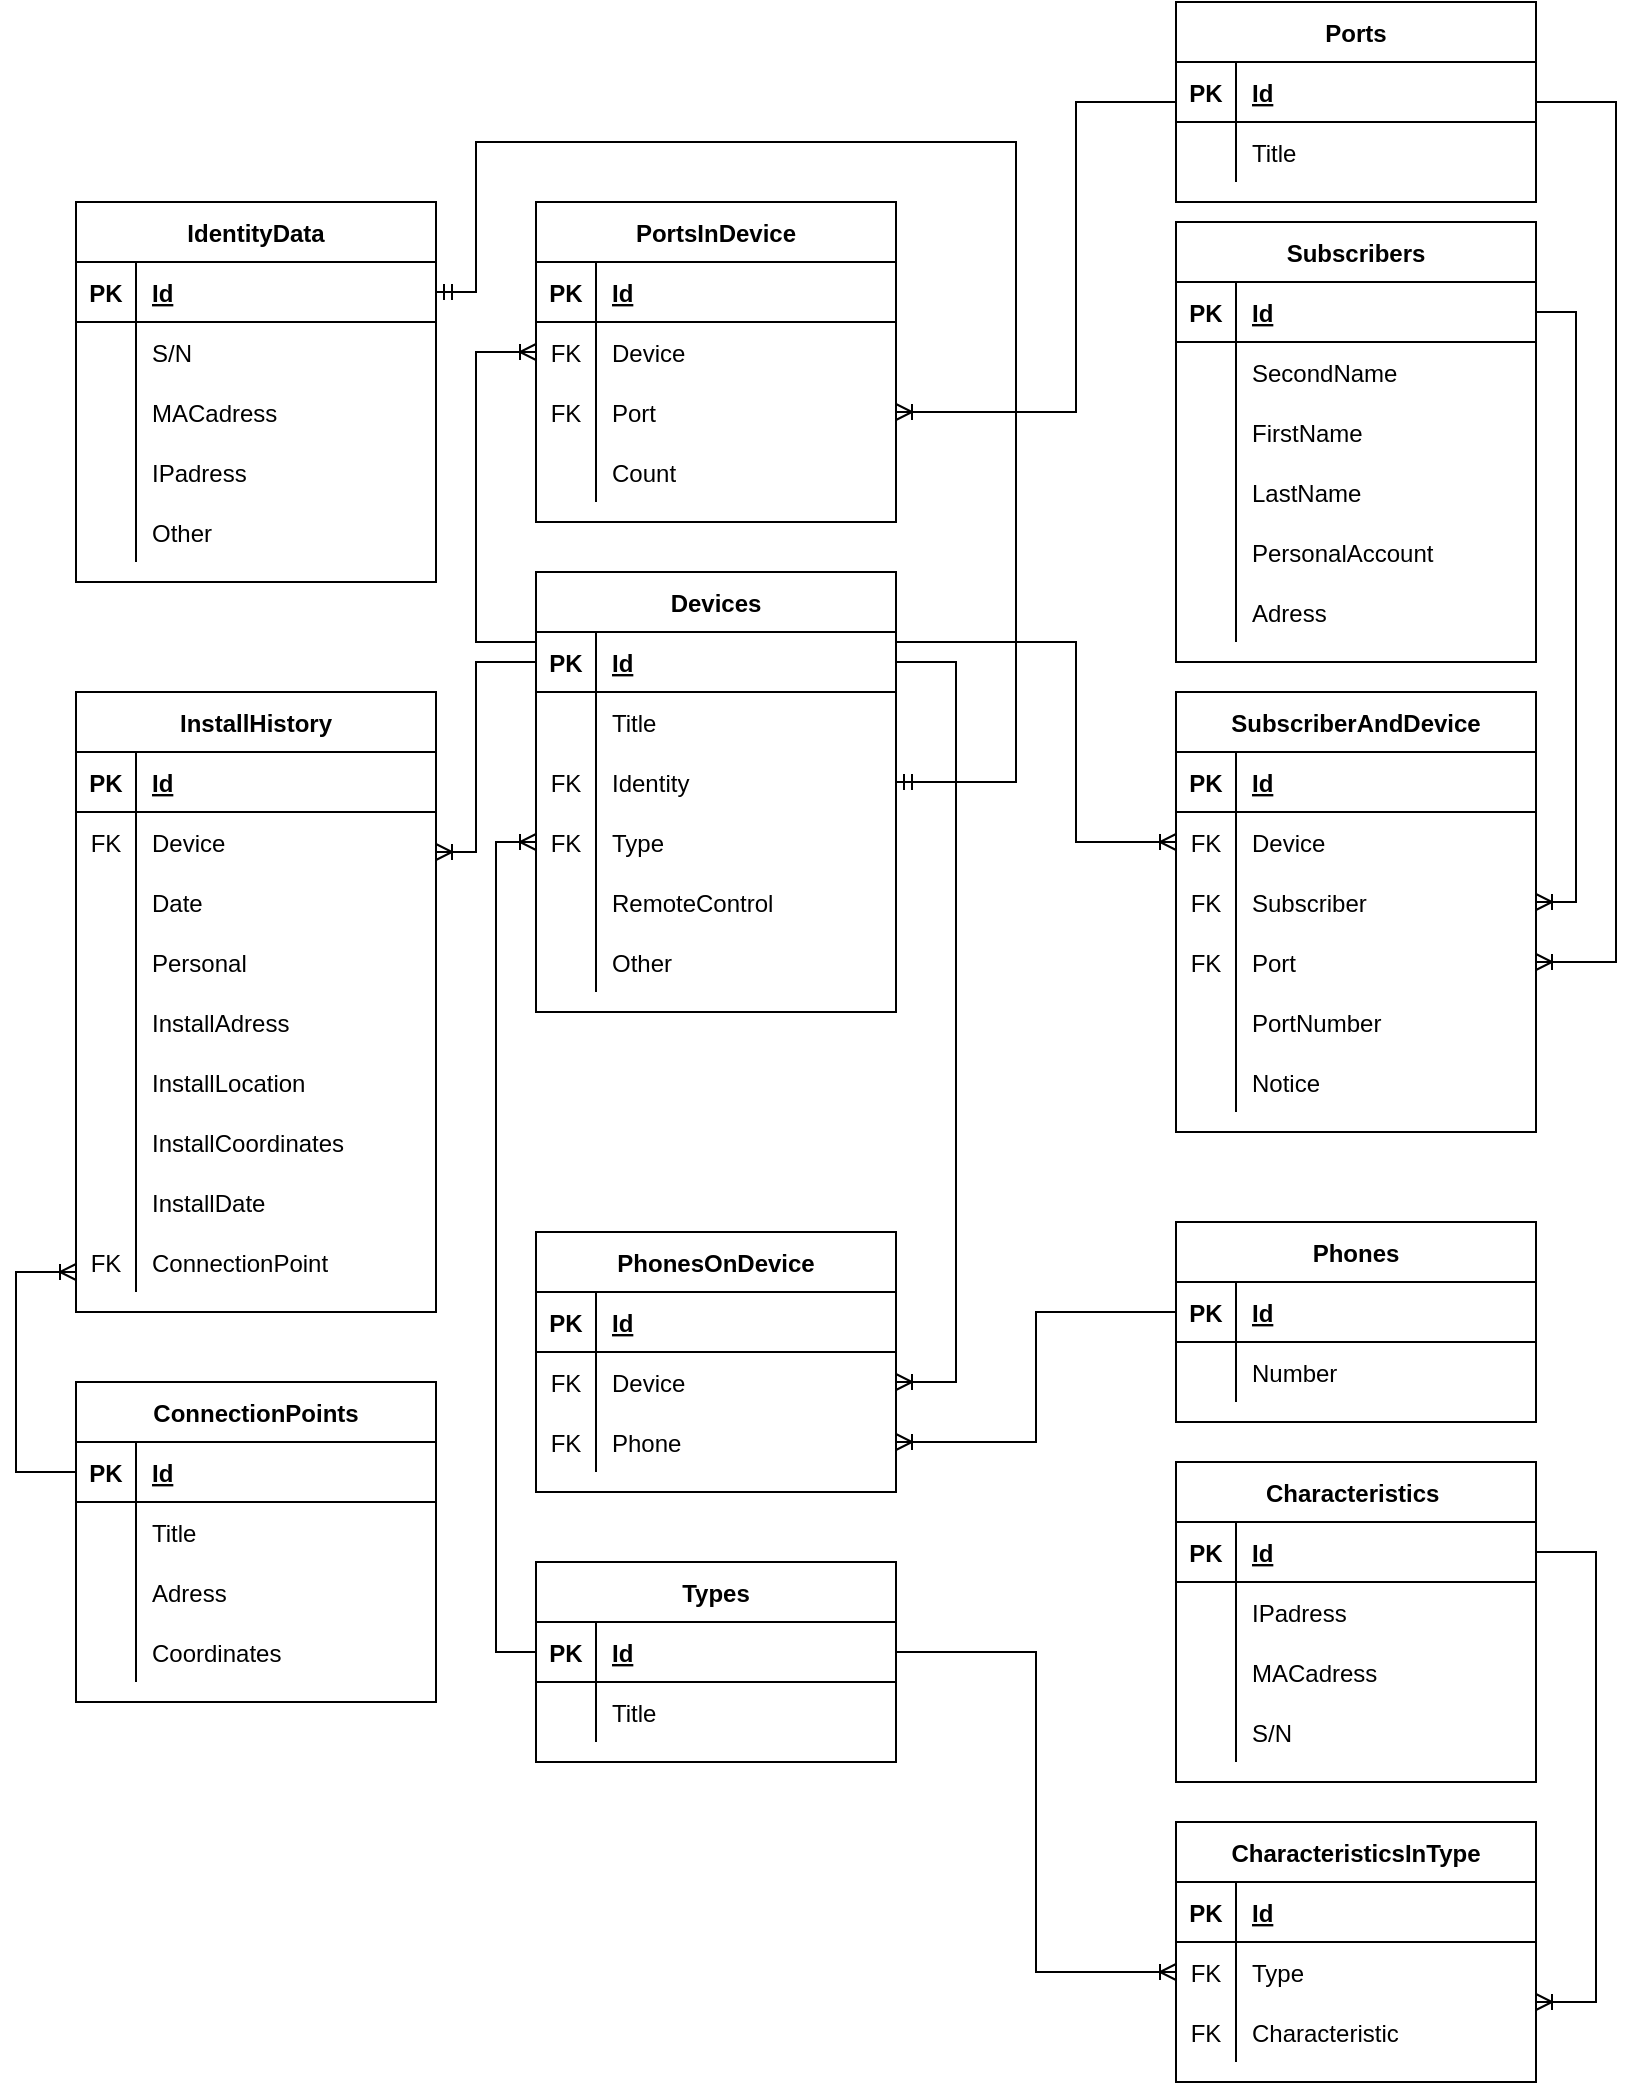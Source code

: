 <mxfile version="17.4.5" type="github">
  <diagram id="R2lEEEUBdFMjLlhIrx00" name="Page-1">
    <mxGraphModel dx="1151" dy="630" grid="1" gridSize="10" guides="1" tooltips="1" connect="1" arrows="1" fold="1" page="1" pageScale="1" pageWidth="850" pageHeight="1100" background="none" math="0" shadow="0" extFonts="Permanent Marker^https://fonts.googleapis.com/css?family=Permanent+Marker">
      <root>
        <mxCell id="0" />
        <mxCell id="1" parent="0" />
        <mxCell id="8wD93FPbokxK7LoP0_Z_-1" value="Devices" style="shape=table;startSize=30;container=1;collapsible=1;childLayout=tableLayout;fixedRows=1;rowLines=0;fontStyle=1;align=center;resizeLast=1;" parent="1" vertex="1">
          <mxGeometry x="270" y="625" width="180" height="220" as="geometry" />
        </mxCell>
        <mxCell id="8wD93FPbokxK7LoP0_Z_-2" value="" style="shape=tableRow;horizontal=0;startSize=0;swimlaneHead=0;swimlaneBody=0;fillColor=none;collapsible=0;dropTarget=0;points=[[0,0.5],[1,0.5]];portConstraint=eastwest;top=0;left=0;right=0;bottom=1;" parent="8wD93FPbokxK7LoP0_Z_-1" vertex="1">
          <mxGeometry y="30" width="180" height="30" as="geometry" />
        </mxCell>
        <mxCell id="8wD93FPbokxK7LoP0_Z_-3" value="PK" style="shape=partialRectangle;connectable=0;fillColor=none;top=0;left=0;bottom=0;right=0;fontStyle=1;overflow=hidden;" parent="8wD93FPbokxK7LoP0_Z_-2" vertex="1">
          <mxGeometry width="30" height="30" as="geometry">
            <mxRectangle width="30" height="30" as="alternateBounds" />
          </mxGeometry>
        </mxCell>
        <mxCell id="8wD93FPbokxK7LoP0_Z_-4" value="Id" style="shape=partialRectangle;connectable=0;fillColor=none;top=0;left=0;bottom=0;right=0;align=left;spacingLeft=6;fontStyle=5;overflow=hidden;" parent="8wD93FPbokxK7LoP0_Z_-2" vertex="1">
          <mxGeometry x="30" width="150" height="30" as="geometry">
            <mxRectangle width="150" height="30" as="alternateBounds" />
          </mxGeometry>
        </mxCell>
        <mxCell id="8wD93FPbokxK7LoP0_Z_-5" value="" style="shape=tableRow;horizontal=0;startSize=0;swimlaneHead=0;swimlaneBody=0;fillColor=none;collapsible=0;dropTarget=0;points=[[0,0.5],[1,0.5]];portConstraint=eastwest;top=0;left=0;right=0;bottom=0;" parent="8wD93FPbokxK7LoP0_Z_-1" vertex="1">
          <mxGeometry y="60" width="180" height="30" as="geometry" />
        </mxCell>
        <mxCell id="8wD93FPbokxK7LoP0_Z_-6" value="" style="shape=partialRectangle;connectable=0;fillColor=none;top=0;left=0;bottom=0;right=0;editable=1;overflow=hidden;" parent="8wD93FPbokxK7LoP0_Z_-5" vertex="1">
          <mxGeometry width="30" height="30" as="geometry">
            <mxRectangle width="30" height="30" as="alternateBounds" />
          </mxGeometry>
        </mxCell>
        <mxCell id="8wD93FPbokxK7LoP0_Z_-7" value="Title" style="shape=partialRectangle;connectable=0;fillColor=none;top=0;left=0;bottom=0;right=0;align=left;spacingLeft=6;overflow=hidden;" parent="8wD93FPbokxK7LoP0_Z_-5" vertex="1">
          <mxGeometry x="30" width="150" height="30" as="geometry">
            <mxRectangle width="150" height="30" as="alternateBounds" />
          </mxGeometry>
        </mxCell>
        <mxCell id="n-eudzBIfqUO56R5lgUb-14" value="" style="shape=tableRow;horizontal=0;startSize=0;swimlaneHead=0;swimlaneBody=0;fillColor=none;collapsible=0;dropTarget=0;points=[[0,0.5],[1,0.5]];portConstraint=eastwest;top=0;left=0;right=0;bottom=0;" vertex="1" parent="8wD93FPbokxK7LoP0_Z_-1">
          <mxGeometry y="90" width="180" height="30" as="geometry" />
        </mxCell>
        <mxCell id="n-eudzBIfqUO56R5lgUb-15" value="FK" style="shape=partialRectangle;connectable=0;fillColor=none;top=0;left=0;bottom=0;right=0;editable=1;overflow=hidden;" vertex="1" parent="n-eudzBIfqUO56R5lgUb-14">
          <mxGeometry width="30" height="30" as="geometry">
            <mxRectangle width="30" height="30" as="alternateBounds" />
          </mxGeometry>
        </mxCell>
        <mxCell id="n-eudzBIfqUO56R5lgUb-16" value="Identity" style="shape=partialRectangle;connectable=0;fillColor=none;top=0;left=0;bottom=0;right=0;align=left;spacingLeft=6;overflow=hidden;" vertex="1" parent="n-eudzBIfqUO56R5lgUb-14">
          <mxGeometry x="30" width="150" height="30" as="geometry">
            <mxRectangle width="150" height="30" as="alternateBounds" />
          </mxGeometry>
        </mxCell>
        <mxCell id="8wD93FPbokxK7LoP0_Z_-217" value="" style="shape=tableRow;horizontal=0;startSize=0;swimlaneHead=0;swimlaneBody=0;fillColor=none;collapsible=0;dropTarget=0;points=[[0,0.5],[1,0.5]];portConstraint=eastwest;top=0;left=0;right=0;bottom=0;" parent="8wD93FPbokxK7LoP0_Z_-1" vertex="1">
          <mxGeometry y="120" width="180" height="30" as="geometry" />
        </mxCell>
        <mxCell id="8wD93FPbokxK7LoP0_Z_-218" value="FK" style="shape=partialRectangle;connectable=0;fillColor=none;top=0;left=0;bottom=0;right=0;editable=1;overflow=hidden;" parent="8wD93FPbokxK7LoP0_Z_-217" vertex="1">
          <mxGeometry width="30" height="30" as="geometry">
            <mxRectangle width="30" height="30" as="alternateBounds" />
          </mxGeometry>
        </mxCell>
        <mxCell id="8wD93FPbokxK7LoP0_Z_-219" value="Type" style="shape=partialRectangle;connectable=0;fillColor=none;top=0;left=0;bottom=0;right=0;align=left;spacingLeft=6;overflow=hidden;" parent="8wD93FPbokxK7LoP0_Z_-217" vertex="1">
          <mxGeometry x="30" width="150" height="30" as="geometry">
            <mxRectangle width="150" height="30" as="alternateBounds" />
          </mxGeometry>
        </mxCell>
        <mxCell id="8wD93FPbokxK7LoP0_Z_-115" value="" style="shape=tableRow;horizontal=0;startSize=0;swimlaneHead=0;swimlaneBody=0;fillColor=none;collapsible=0;dropTarget=0;points=[[0,0.5],[1,0.5]];portConstraint=eastwest;top=0;left=0;right=0;bottom=0;" parent="8wD93FPbokxK7LoP0_Z_-1" vertex="1">
          <mxGeometry y="150" width="180" height="30" as="geometry" />
        </mxCell>
        <mxCell id="8wD93FPbokxK7LoP0_Z_-116" value="" style="shape=partialRectangle;connectable=0;fillColor=none;top=0;left=0;bottom=0;right=0;editable=1;overflow=hidden;" parent="8wD93FPbokxK7LoP0_Z_-115" vertex="1">
          <mxGeometry width="30" height="30" as="geometry">
            <mxRectangle width="30" height="30" as="alternateBounds" />
          </mxGeometry>
        </mxCell>
        <mxCell id="8wD93FPbokxK7LoP0_Z_-117" value="RemoteControl" style="shape=partialRectangle;connectable=0;fillColor=none;top=0;left=0;bottom=0;right=0;align=left;spacingLeft=6;overflow=hidden;" parent="8wD93FPbokxK7LoP0_Z_-115" vertex="1">
          <mxGeometry x="30" width="150" height="30" as="geometry">
            <mxRectangle width="150" height="30" as="alternateBounds" />
          </mxGeometry>
        </mxCell>
        <mxCell id="8wD93FPbokxK7LoP0_Z_-169" value="" style="shape=tableRow;horizontal=0;startSize=0;swimlaneHead=0;swimlaneBody=0;fillColor=none;collapsible=0;dropTarget=0;points=[[0,0.5],[1,0.5]];portConstraint=eastwest;top=0;left=0;right=0;bottom=0;" parent="8wD93FPbokxK7LoP0_Z_-1" vertex="1">
          <mxGeometry y="180" width="180" height="30" as="geometry" />
        </mxCell>
        <mxCell id="8wD93FPbokxK7LoP0_Z_-170" value="" style="shape=partialRectangle;connectable=0;fillColor=none;top=0;left=0;bottom=0;right=0;editable=1;overflow=hidden;" parent="8wD93FPbokxK7LoP0_Z_-169" vertex="1">
          <mxGeometry width="30" height="30" as="geometry">
            <mxRectangle width="30" height="30" as="alternateBounds" />
          </mxGeometry>
        </mxCell>
        <mxCell id="8wD93FPbokxK7LoP0_Z_-171" value="Other" style="shape=partialRectangle;connectable=0;fillColor=none;top=0;left=0;bottom=0;right=0;align=left;spacingLeft=6;overflow=hidden;" parent="8wD93FPbokxK7LoP0_Z_-169" vertex="1">
          <mxGeometry x="30" width="150" height="30" as="geometry">
            <mxRectangle width="150" height="30" as="alternateBounds" />
          </mxGeometry>
        </mxCell>
        <mxCell id="8wD93FPbokxK7LoP0_Z_-35" value="Types" style="shape=table;startSize=30;container=1;collapsible=1;childLayout=tableLayout;fixedRows=1;rowLines=0;fontStyle=1;align=center;resizeLast=1;" parent="1" vertex="1">
          <mxGeometry x="270" y="1120" width="180" height="100" as="geometry" />
        </mxCell>
        <mxCell id="8wD93FPbokxK7LoP0_Z_-36" value="" style="shape=tableRow;horizontal=0;startSize=0;swimlaneHead=0;swimlaneBody=0;fillColor=none;collapsible=0;dropTarget=0;points=[[0,0.5],[1,0.5]];portConstraint=eastwest;top=0;left=0;right=0;bottom=1;" parent="8wD93FPbokxK7LoP0_Z_-35" vertex="1">
          <mxGeometry y="30" width="180" height="30" as="geometry" />
        </mxCell>
        <mxCell id="8wD93FPbokxK7LoP0_Z_-37" value="PK" style="shape=partialRectangle;connectable=0;fillColor=none;top=0;left=0;bottom=0;right=0;fontStyle=1;overflow=hidden;" parent="8wD93FPbokxK7LoP0_Z_-36" vertex="1">
          <mxGeometry width="30" height="30" as="geometry">
            <mxRectangle width="30" height="30" as="alternateBounds" />
          </mxGeometry>
        </mxCell>
        <mxCell id="8wD93FPbokxK7LoP0_Z_-38" value="Id" style="shape=partialRectangle;connectable=0;fillColor=none;top=0;left=0;bottom=0;right=0;align=left;spacingLeft=6;fontStyle=5;overflow=hidden;" parent="8wD93FPbokxK7LoP0_Z_-36" vertex="1">
          <mxGeometry x="30" width="150" height="30" as="geometry">
            <mxRectangle width="150" height="30" as="alternateBounds" />
          </mxGeometry>
        </mxCell>
        <mxCell id="8wD93FPbokxK7LoP0_Z_-39" value="" style="shape=tableRow;horizontal=0;startSize=0;swimlaneHead=0;swimlaneBody=0;fillColor=none;collapsible=0;dropTarget=0;points=[[0,0.5],[1,0.5]];portConstraint=eastwest;top=0;left=0;right=0;bottom=0;" parent="8wD93FPbokxK7LoP0_Z_-35" vertex="1">
          <mxGeometry y="60" width="180" height="30" as="geometry" />
        </mxCell>
        <mxCell id="8wD93FPbokxK7LoP0_Z_-40" value="" style="shape=partialRectangle;connectable=0;fillColor=none;top=0;left=0;bottom=0;right=0;editable=1;overflow=hidden;" parent="8wD93FPbokxK7LoP0_Z_-39" vertex="1">
          <mxGeometry width="30" height="30" as="geometry">
            <mxRectangle width="30" height="30" as="alternateBounds" />
          </mxGeometry>
        </mxCell>
        <mxCell id="8wD93FPbokxK7LoP0_Z_-41" value="Title" style="shape=partialRectangle;connectable=0;fillColor=none;top=0;left=0;bottom=0;right=0;align=left;spacingLeft=6;overflow=hidden;" parent="8wD93FPbokxK7LoP0_Z_-39" vertex="1">
          <mxGeometry x="30" width="150" height="30" as="geometry">
            <mxRectangle width="150" height="30" as="alternateBounds" />
          </mxGeometry>
        </mxCell>
        <mxCell id="8wD93FPbokxK7LoP0_Z_-67" value="PortsInDevice" style="shape=table;startSize=30;container=1;collapsible=1;childLayout=tableLayout;fixedRows=1;rowLines=0;fontStyle=1;align=center;resizeLast=1;" parent="1" vertex="1">
          <mxGeometry x="270" y="440" width="180" height="160" as="geometry" />
        </mxCell>
        <mxCell id="8wD93FPbokxK7LoP0_Z_-68" value="" style="shape=tableRow;horizontal=0;startSize=0;swimlaneHead=0;swimlaneBody=0;fillColor=none;collapsible=0;dropTarget=0;points=[[0,0.5],[1,0.5]];portConstraint=eastwest;top=0;left=0;right=0;bottom=1;" parent="8wD93FPbokxK7LoP0_Z_-67" vertex="1">
          <mxGeometry y="30" width="180" height="30" as="geometry" />
        </mxCell>
        <mxCell id="8wD93FPbokxK7LoP0_Z_-69" value="PK" style="shape=partialRectangle;connectable=0;fillColor=none;top=0;left=0;bottom=0;right=0;fontStyle=1;overflow=hidden;" parent="8wD93FPbokxK7LoP0_Z_-68" vertex="1">
          <mxGeometry width="30" height="30" as="geometry">
            <mxRectangle width="30" height="30" as="alternateBounds" />
          </mxGeometry>
        </mxCell>
        <mxCell id="8wD93FPbokxK7LoP0_Z_-70" value="Id" style="shape=partialRectangle;connectable=0;fillColor=none;top=0;left=0;bottom=0;right=0;align=left;spacingLeft=6;fontStyle=5;overflow=hidden;" parent="8wD93FPbokxK7LoP0_Z_-68" vertex="1">
          <mxGeometry x="30" width="150" height="30" as="geometry">
            <mxRectangle width="150" height="30" as="alternateBounds" />
          </mxGeometry>
        </mxCell>
        <mxCell id="8wD93FPbokxK7LoP0_Z_-71" value="" style="shape=tableRow;horizontal=0;startSize=0;swimlaneHead=0;swimlaneBody=0;fillColor=none;collapsible=0;dropTarget=0;points=[[0,0.5],[1,0.5]];portConstraint=eastwest;top=0;left=0;right=0;bottom=0;" parent="8wD93FPbokxK7LoP0_Z_-67" vertex="1">
          <mxGeometry y="60" width="180" height="30" as="geometry" />
        </mxCell>
        <mxCell id="8wD93FPbokxK7LoP0_Z_-72" value="FK" style="shape=partialRectangle;connectable=0;fillColor=none;top=0;left=0;bottom=0;right=0;editable=1;overflow=hidden;" parent="8wD93FPbokxK7LoP0_Z_-71" vertex="1">
          <mxGeometry width="30" height="30" as="geometry">
            <mxRectangle width="30" height="30" as="alternateBounds" />
          </mxGeometry>
        </mxCell>
        <mxCell id="8wD93FPbokxK7LoP0_Z_-73" value="Device" style="shape=partialRectangle;connectable=0;fillColor=none;top=0;left=0;bottom=0;right=0;align=left;spacingLeft=6;overflow=hidden;" parent="8wD93FPbokxK7LoP0_Z_-71" vertex="1">
          <mxGeometry x="30" width="150" height="30" as="geometry">
            <mxRectangle width="150" height="30" as="alternateBounds" />
          </mxGeometry>
        </mxCell>
        <mxCell id="8wD93FPbokxK7LoP0_Z_-74" value="" style="shape=tableRow;horizontal=0;startSize=0;swimlaneHead=0;swimlaneBody=0;fillColor=none;collapsible=0;dropTarget=0;points=[[0,0.5],[1,0.5]];portConstraint=eastwest;top=0;left=0;right=0;bottom=0;" parent="8wD93FPbokxK7LoP0_Z_-67" vertex="1">
          <mxGeometry y="90" width="180" height="30" as="geometry" />
        </mxCell>
        <mxCell id="8wD93FPbokxK7LoP0_Z_-75" value="FK" style="shape=partialRectangle;connectable=0;fillColor=none;top=0;left=0;bottom=0;right=0;editable=1;overflow=hidden;" parent="8wD93FPbokxK7LoP0_Z_-74" vertex="1">
          <mxGeometry width="30" height="30" as="geometry">
            <mxRectangle width="30" height="30" as="alternateBounds" />
          </mxGeometry>
        </mxCell>
        <mxCell id="8wD93FPbokxK7LoP0_Z_-76" value="Port" style="shape=partialRectangle;connectable=0;fillColor=none;top=0;left=0;bottom=0;right=0;align=left;spacingLeft=6;overflow=hidden;" parent="8wD93FPbokxK7LoP0_Z_-74" vertex="1">
          <mxGeometry x="30" width="150" height="30" as="geometry">
            <mxRectangle width="150" height="30" as="alternateBounds" />
          </mxGeometry>
        </mxCell>
        <mxCell id="8wD93FPbokxK7LoP0_Z_-77" value="" style="shape=tableRow;horizontal=0;startSize=0;swimlaneHead=0;swimlaneBody=0;fillColor=none;collapsible=0;dropTarget=0;points=[[0,0.5],[1,0.5]];portConstraint=eastwest;top=0;left=0;right=0;bottom=0;" parent="8wD93FPbokxK7LoP0_Z_-67" vertex="1">
          <mxGeometry y="120" width="180" height="30" as="geometry" />
        </mxCell>
        <mxCell id="8wD93FPbokxK7LoP0_Z_-78" value="" style="shape=partialRectangle;connectable=0;fillColor=none;top=0;left=0;bottom=0;right=0;editable=1;overflow=hidden;" parent="8wD93FPbokxK7LoP0_Z_-77" vertex="1">
          <mxGeometry width="30" height="30" as="geometry">
            <mxRectangle width="30" height="30" as="alternateBounds" />
          </mxGeometry>
        </mxCell>
        <mxCell id="8wD93FPbokxK7LoP0_Z_-79" value="Count" style="shape=partialRectangle;connectable=0;fillColor=none;top=0;left=0;bottom=0;right=0;align=left;spacingLeft=6;overflow=hidden;" parent="8wD93FPbokxK7LoP0_Z_-77" vertex="1">
          <mxGeometry x="30" width="150" height="30" as="geometry">
            <mxRectangle width="150" height="30" as="alternateBounds" />
          </mxGeometry>
        </mxCell>
        <mxCell id="8wD93FPbokxK7LoP0_Z_-83" value="Subscribers" style="shape=table;startSize=30;container=1;collapsible=1;childLayout=tableLayout;fixedRows=1;rowLines=0;fontStyle=1;align=center;resizeLast=1;" parent="1" vertex="1">
          <mxGeometry x="590" y="450" width="180" height="220" as="geometry" />
        </mxCell>
        <mxCell id="8wD93FPbokxK7LoP0_Z_-84" value="" style="shape=tableRow;horizontal=0;startSize=0;swimlaneHead=0;swimlaneBody=0;fillColor=none;collapsible=0;dropTarget=0;points=[[0,0.5],[1,0.5]];portConstraint=eastwest;top=0;left=0;right=0;bottom=1;" parent="8wD93FPbokxK7LoP0_Z_-83" vertex="1">
          <mxGeometry y="30" width="180" height="30" as="geometry" />
        </mxCell>
        <mxCell id="8wD93FPbokxK7LoP0_Z_-85" value="PK" style="shape=partialRectangle;connectable=0;fillColor=none;top=0;left=0;bottom=0;right=0;fontStyle=1;overflow=hidden;" parent="8wD93FPbokxK7LoP0_Z_-84" vertex="1">
          <mxGeometry width="30" height="30" as="geometry">
            <mxRectangle width="30" height="30" as="alternateBounds" />
          </mxGeometry>
        </mxCell>
        <mxCell id="8wD93FPbokxK7LoP0_Z_-86" value="Id" style="shape=partialRectangle;connectable=0;fillColor=none;top=0;left=0;bottom=0;right=0;align=left;spacingLeft=6;fontStyle=5;overflow=hidden;" parent="8wD93FPbokxK7LoP0_Z_-84" vertex="1">
          <mxGeometry x="30" width="150" height="30" as="geometry">
            <mxRectangle width="150" height="30" as="alternateBounds" />
          </mxGeometry>
        </mxCell>
        <mxCell id="8wD93FPbokxK7LoP0_Z_-87" value="" style="shape=tableRow;horizontal=0;startSize=0;swimlaneHead=0;swimlaneBody=0;fillColor=none;collapsible=0;dropTarget=0;points=[[0,0.5],[1,0.5]];portConstraint=eastwest;top=0;left=0;right=0;bottom=0;" parent="8wD93FPbokxK7LoP0_Z_-83" vertex="1">
          <mxGeometry y="60" width="180" height="30" as="geometry" />
        </mxCell>
        <mxCell id="8wD93FPbokxK7LoP0_Z_-88" value="" style="shape=partialRectangle;connectable=0;fillColor=none;top=0;left=0;bottom=0;right=0;editable=1;overflow=hidden;" parent="8wD93FPbokxK7LoP0_Z_-87" vertex="1">
          <mxGeometry width="30" height="30" as="geometry">
            <mxRectangle width="30" height="30" as="alternateBounds" />
          </mxGeometry>
        </mxCell>
        <mxCell id="8wD93FPbokxK7LoP0_Z_-89" value="SecondName" style="shape=partialRectangle;connectable=0;fillColor=none;top=0;left=0;bottom=0;right=0;align=left;spacingLeft=6;overflow=hidden;" parent="8wD93FPbokxK7LoP0_Z_-87" vertex="1">
          <mxGeometry x="30" width="150" height="30" as="geometry">
            <mxRectangle width="150" height="30" as="alternateBounds" />
          </mxGeometry>
        </mxCell>
        <mxCell id="8wD93FPbokxK7LoP0_Z_-90" value="" style="shape=tableRow;horizontal=0;startSize=0;swimlaneHead=0;swimlaneBody=0;fillColor=none;collapsible=0;dropTarget=0;points=[[0,0.5],[1,0.5]];portConstraint=eastwest;top=0;left=0;right=0;bottom=0;" parent="8wD93FPbokxK7LoP0_Z_-83" vertex="1">
          <mxGeometry y="90" width="180" height="30" as="geometry" />
        </mxCell>
        <mxCell id="8wD93FPbokxK7LoP0_Z_-91" value="" style="shape=partialRectangle;connectable=0;fillColor=none;top=0;left=0;bottom=0;right=0;editable=1;overflow=hidden;" parent="8wD93FPbokxK7LoP0_Z_-90" vertex="1">
          <mxGeometry width="30" height="30" as="geometry">
            <mxRectangle width="30" height="30" as="alternateBounds" />
          </mxGeometry>
        </mxCell>
        <mxCell id="8wD93FPbokxK7LoP0_Z_-92" value="FirstName" style="shape=partialRectangle;connectable=0;fillColor=none;top=0;left=0;bottom=0;right=0;align=left;spacingLeft=6;overflow=hidden;" parent="8wD93FPbokxK7LoP0_Z_-90" vertex="1">
          <mxGeometry x="30" width="150" height="30" as="geometry">
            <mxRectangle width="150" height="30" as="alternateBounds" />
          </mxGeometry>
        </mxCell>
        <mxCell id="8wD93FPbokxK7LoP0_Z_-93" value="" style="shape=tableRow;horizontal=0;startSize=0;swimlaneHead=0;swimlaneBody=0;fillColor=none;collapsible=0;dropTarget=0;points=[[0,0.5],[1,0.5]];portConstraint=eastwest;top=0;left=0;right=0;bottom=0;" parent="8wD93FPbokxK7LoP0_Z_-83" vertex="1">
          <mxGeometry y="120" width="180" height="30" as="geometry" />
        </mxCell>
        <mxCell id="8wD93FPbokxK7LoP0_Z_-94" value="" style="shape=partialRectangle;connectable=0;fillColor=none;top=0;left=0;bottom=0;right=0;editable=1;overflow=hidden;" parent="8wD93FPbokxK7LoP0_Z_-93" vertex="1">
          <mxGeometry width="30" height="30" as="geometry">
            <mxRectangle width="30" height="30" as="alternateBounds" />
          </mxGeometry>
        </mxCell>
        <mxCell id="8wD93FPbokxK7LoP0_Z_-95" value="LastName" style="shape=partialRectangle;connectable=0;fillColor=none;top=0;left=0;bottom=0;right=0;align=left;spacingLeft=6;overflow=hidden;" parent="8wD93FPbokxK7LoP0_Z_-93" vertex="1">
          <mxGeometry x="30" width="150" height="30" as="geometry">
            <mxRectangle width="150" height="30" as="alternateBounds" />
          </mxGeometry>
        </mxCell>
        <mxCell id="8wD93FPbokxK7LoP0_Z_-96" value="" style="shape=tableRow;horizontal=0;startSize=0;swimlaneHead=0;swimlaneBody=0;fillColor=none;collapsible=0;dropTarget=0;points=[[0,0.5],[1,0.5]];portConstraint=eastwest;top=0;left=0;right=0;bottom=0;" parent="8wD93FPbokxK7LoP0_Z_-83" vertex="1">
          <mxGeometry y="150" width="180" height="30" as="geometry" />
        </mxCell>
        <mxCell id="8wD93FPbokxK7LoP0_Z_-97" value="" style="shape=partialRectangle;connectable=0;fillColor=none;top=0;left=0;bottom=0;right=0;editable=1;overflow=hidden;" parent="8wD93FPbokxK7LoP0_Z_-96" vertex="1">
          <mxGeometry width="30" height="30" as="geometry">
            <mxRectangle width="30" height="30" as="alternateBounds" />
          </mxGeometry>
        </mxCell>
        <mxCell id="8wD93FPbokxK7LoP0_Z_-98" value="PersonalAccount" style="shape=partialRectangle;connectable=0;fillColor=none;top=0;left=0;bottom=0;right=0;align=left;spacingLeft=6;overflow=hidden;" parent="8wD93FPbokxK7LoP0_Z_-96" vertex="1">
          <mxGeometry x="30" width="150" height="30" as="geometry">
            <mxRectangle width="150" height="30" as="alternateBounds" />
          </mxGeometry>
        </mxCell>
        <mxCell id="8wD93FPbokxK7LoP0_Z_-99" value="" style="shape=tableRow;horizontal=0;startSize=0;swimlaneHead=0;swimlaneBody=0;fillColor=none;collapsible=0;dropTarget=0;points=[[0,0.5],[1,0.5]];portConstraint=eastwest;top=0;left=0;right=0;bottom=0;" parent="8wD93FPbokxK7LoP0_Z_-83" vertex="1">
          <mxGeometry y="180" width="180" height="30" as="geometry" />
        </mxCell>
        <mxCell id="8wD93FPbokxK7LoP0_Z_-100" value="" style="shape=partialRectangle;connectable=0;fillColor=none;top=0;left=0;bottom=0;right=0;editable=1;overflow=hidden;" parent="8wD93FPbokxK7LoP0_Z_-99" vertex="1">
          <mxGeometry width="30" height="30" as="geometry">
            <mxRectangle width="30" height="30" as="alternateBounds" />
          </mxGeometry>
        </mxCell>
        <mxCell id="8wD93FPbokxK7LoP0_Z_-101" value="Adress" style="shape=partialRectangle;connectable=0;fillColor=none;top=0;left=0;bottom=0;right=0;align=left;spacingLeft=6;overflow=hidden;" parent="8wD93FPbokxK7LoP0_Z_-99" vertex="1">
          <mxGeometry x="30" width="150" height="30" as="geometry">
            <mxRectangle width="150" height="30" as="alternateBounds" />
          </mxGeometry>
        </mxCell>
        <mxCell id="8wD93FPbokxK7LoP0_Z_-102" value="ConnectionPoints" style="shape=table;startSize=30;container=1;collapsible=1;childLayout=tableLayout;fixedRows=1;rowLines=0;fontStyle=1;align=center;resizeLast=1;" parent="1" vertex="1">
          <mxGeometry x="40" y="1030" width="180" height="160" as="geometry" />
        </mxCell>
        <mxCell id="8wD93FPbokxK7LoP0_Z_-103" value="" style="shape=tableRow;horizontal=0;startSize=0;swimlaneHead=0;swimlaneBody=0;fillColor=none;collapsible=0;dropTarget=0;points=[[0,0.5],[1,0.5]];portConstraint=eastwest;top=0;left=0;right=0;bottom=1;" parent="8wD93FPbokxK7LoP0_Z_-102" vertex="1">
          <mxGeometry y="30" width="180" height="30" as="geometry" />
        </mxCell>
        <mxCell id="8wD93FPbokxK7LoP0_Z_-104" value="PK" style="shape=partialRectangle;connectable=0;fillColor=none;top=0;left=0;bottom=0;right=0;fontStyle=1;overflow=hidden;" parent="8wD93FPbokxK7LoP0_Z_-103" vertex="1">
          <mxGeometry width="30" height="30" as="geometry">
            <mxRectangle width="30" height="30" as="alternateBounds" />
          </mxGeometry>
        </mxCell>
        <mxCell id="8wD93FPbokxK7LoP0_Z_-105" value="Id" style="shape=partialRectangle;connectable=0;fillColor=none;top=0;left=0;bottom=0;right=0;align=left;spacingLeft=6;fontStyle=5;overflow=hidden;" parent="8wD93FPbokxK7LoP0_Z_-103" vertex="1">
          <mxGeometry x="30" width="150" height="30" as="geometry">
            <mxRectangle width="150" height="30" as="alternateBounds" />
          </mxGeometry>
        </mxCell>
        <mxCell id="8wD93FPbokxK7LoP0_Z_-106" value="" style="shape=tableRow;horizontal=0;startSize=0;swimlaneHead=0;swimlaneBody=0;fillColor=none;collapsible=0;dropTarget=0;points=[[0,0.5],[1,0.5]];portConstraint=eastwest;top=0;left=0;right=0;bottom=0;" parent="8wD93FPbokxK7LoP0_Z_-102" vertex="1">
          <mxGeometry y="60" width="180" height="30" as="geometry" />
        </mxCell>
        <mxCell id="8wD93FPbokxK7LoP0_Z_-107" value="" style="shape=partialRectangle;connectable=0;fillColor=none;top=0;left=0;bottom=0;right=0;editable=1;overflow=hidden;" parent="8wD93FPbokxK7LoP0_Z_-106" vertex="1">
          <mxGeometry width="30" height="30" as="geometry">
            <mxRectangle width="30" height="30" as="alternateBounds" />
          </mxGeometry>
        </mxCell>
        <mxCell id="8wD93FPbokxK7LoP0_Z_-108" value="Title" style="shape=partialRectangle;connectable=0;fillColor=none;top=0;left=0;bottom=0;right=0;align=left;spacingLeft=6;overflow=hidden;" parent="8wD93FPbokxK7LoP0_Z_-106" vertex="1">
          <mxGeometry x="30" width="150" height="30" as="geometry">
            <mxRectangle width="150" height="30" as="alternateBounds" />
          </mxGeometry>
        </mxCell>
        <mxCell id="8wD93FPbokxK7LoP0_Z_-109" value="" style="shape=tableRow;horizontal=0;startSize=0;swimlaneHead=0;swimlaneBody=0;fillColor=none;collapsible=0;dropTarget=0;points=[[0,0.5],[1,0.5]];portConstraint=eastwest;top=0;left=0;right=0;bottom=0;" parent="8wD93FPbokxK7LoP0_Z_-102" vertex="1">
          <mxGeometry y="90" width="180" height="30" as="geometry" />
        </mxCell>
        <mxCell id="8wD93FPbokxK7LoP0_Z_-110" value="" style="shape=partialRectangle;connectable=0;fillColor=none;top=0;left=0;bottom=0;right=0;editable=1;overflow=hidden;" parent="8wD93FPbokxK7LoP0_Z_-109" vertex="1">
          <mxGeometry width="30" height="30" as="geometry">
            <mxRectangle width="30" height="30" as="alternateBounds" />
          </mxGeometry>
        </mxCell>
        <mxCell id="8wD93FPbokxK7LoP0_Z_-111" value="Adress" style="shape=partialRectangle;connectable=0;fillColor=none;top=0;left=0;bottom=0;right=0;align=left;spacingLeft=6;overflow=hidden;" parent="8wD93FPbokxK7LoP0_Z_-109" vertex="1">
          <mxGeometry x="30" width="150" height="30" as="geometry">
            <mxRectangle width="150" height="30" as="alternateBounds" />
          </mxGeometry>
        </mxCell>
        <mxCell id="8wD93FPbokxK7LoP0_Z_-112" value="" style="shape=tableRow;horizontal=0;startSize=0;swimlaneHead=0;swimlaneBody=0;fillColor=none;collapsible=0;dropTarget=0;points=[[0,0.5],[1,0.5]];portConstraint=eastwest;top=0;left=0;right=0;bottom=0;" parent="8wD93FPbokxK7LoP0_Z_-102" vertex="1">
          <mxGeometry y="120" width="180" height="30" as="geometry" />
        </mxCell>
        <mxCell id="8wD93FPbokxK7LoP0_Z_-113" value="" style="shape=partialRectangle;connectable=0;fillColor=none;top=0;left=0;bottom=0;right=0;editable=1;overflow=hidden;" parent="8wD93FPbokxK7LoP0_Z_-112" vertex="1">
          <mxGeometry width="30" height="30" as="geometry">
            <mxRectangle width="30" height="30" as="alternateBounds" />
          </mxGeometry>
        </mxCell>
        <mxCell id="8wD93FPbokxK7LoP0_Z_-114" value="Coordinates" style="shape=partialRectangle;connectable=0;fillColor=none;top=0;left=0;bottom=0;right=0;align=left;spacingLeft=6;overflow=hidden;" parent="8wD93FPbokxK7LoP0_Z_-112" vertex="1">
          <mxGeometry x="30" width="150" height="30" as="geometry">
            <mxRectangle width="150" height="30" as="alternateBounds" />
          </mxGeometry>
        </mxCell>
        <mxCell id="8wD93FPbokxK7LoP0_Z_-118" value="" style="edgeStyle=orthogonalEdgeStyle;fontSize=12;html=1;endArrow=ERoneToMany;rounded=0;" parent="1" source="8wD93FPbokxK7LoP0_Z_-55" target="8wD93FPbokxK7LoP0_Z_-74" edge="1">
          <mxGeometry width="100" height="100" relative="1" as="geometry">
            <mxPoint x="740" y="510" as="sourcePoint" />
            <mxPoint x="840" y="410" as="targetPoint" />
            <Array as="points">
              <mxPoint x="540" y="390" />
              <mxPoint x="540" y="545" />
            </Array>
          </mxGeometry>
        </mxCell>
        <mxCell id="8wD93FPbokxK7LoP0_Z_-119" value="" style="edgeStyle=orthogonalEdgeStyle;fontSize=12;html=1;endArrow=ERoneToMany;rounded=0;" parent="1" source="8wD93FPbokxK7LoP0_Z_-2" target="8wD93FPbokxK7LoP0_Z_-71" edge="1">
          <mxGeometry width="100" height="100" relative="1" as="geometry">
            <mxPoint x="290" y="580" as="sourcePoint" />
            <mxPoint x="390" y="480" as="targetPoint" />
            <Array as="points">
              <mxPoint x="240" y="660" />
              <mxPoint x="240" y="515" />
            </Array>
          </mxGeometry>
        </mxCell>
        <mxCell id="8wD93FPbokxK7LoP0_Z_-121" value="" style="edgeStyle=orthogonalEdgeStyle;fontSize=12;html=1;endArrow=ERoneToMany;rounded=0;" parent="1" source="8wD93FPbokxK7LoP0_Z_-103" target="8wD93FPbokxK7LoP0_Z_-32" edge="1">
          <mxGeometry width="100" height="100" relative="1" as="geometry">
            <mxPoint x="270" y="590" as="sourcePoint" />
            <mxPoint x="370" y="490" as="targetPoint" />
            <Array as="points">
              <mxPoint x="10" y="1075" />
              <mxPoint x="10" y="975" />
            </Array>
          </mxGeometry>
        </mxCell>
        <mxCell id="8wD93FPbokxK7LoP0_Z_-122" value="Phones" style="shape=table;startSize=30;container=1;collapsible=1;childLayout=tableLayout;fixedRows=1;rowLines=0;fontStyle=1;align=center;resizeLast=1;" parent="1" vertex="1">
          <mxGeometry x="590" y="950" width="180" height="100" as="geometry" />
        </mxCell>
        <mxCell id="8wD93FPbokxK7LoP0_Z_-123" value="" style="shape=tableRow;horizontal=0;startSize=0;swimlaneHead=0;swimlaneBody=0;fillColor=none;collapsible=0;dropTarget=0;points=[[0,0.5],[1,0.5]];portConstraint=eastwest;top=0;left=0;right=0;bottom=1;" parent="8wD93FPbokxK7LoP0_Z_-122" vertex="1">
          <mxGeometry y="30" width="180" height="30" as="geometry" />
        </mxCell>
        <mxCell id="8wD93FPbokxK7LoP0_Z_-124" value="PK" style="shape=partialRectangle;connectable=0;fillColor=none;top=0;left=0;bottom=0;right=0;fontStyle=1;overflow=hidden;" parent="8wD93FPbokxK7LoP0_Z_-123" vertex="1">
          <mxGeometry width="30" height="30" as="geometry">
            <mxRectangle width="30" height="30" as="alternateBounds" />
          </mxGeometry>
        </mxCell>
        <mxCell id="8wD93FPbokxK7LoP0_Z_-125" value="Id" style="shape=partialRectangle;connectable=0;fillColor=none;top=0;left=0;bottom=0;right=0;align=left;spacingLeft=6;fontStyle=5;overflow=hidden;" parent="8wD93FPbokxK7LoP0_Z_-123" vertex="1">
          <mxGeometry x="30" width="150" height="30" as="geometry">
            <mxRectangle width="150" height="30" as="alternateBounds" />
          </mxGeometry>
        </mxCell>
        <mxCell id="8wD93FPbokxK7LoP0_Z_-126" value="" style="shape=tableRow;horizontal=0;startSize=0;swimlaneHead=0;swimlaneBody=0;fillColor=none;collapsible=0;dropTarget=0;points=[[0,0.5],[1,0.5]];portConstraint=eastwest;top=0;left=0;right=0;bottom=0;" parent="8wD93FPbokxK7LoP0_Z_-122" vertex="1">
          <mxGeometry y="60" width="180" height="30" as="geometry" />
        </mxCell>
        <mxCell id="8wD93FPbokxK7LoP0_Z_-127" value="" style="shape=partialRectangle;connectable=0;fillColor=none;top=0;left=0;bottom=0;right=0;editable=1;overflow=hidden;" parent="8wD93FPbokxK7LoP0_Z_-126" vertex="1">
          <mxGeometry width="30" height="30" as="geometry">
            <mxRectangle width="30" height="30" as="alternateBounds" />
          </mxGeometry>
        </mxCell>
        <mxCell id="8wD93FPbokxK7LoP0_Z_-128" value="Number" style="shape=partialRectangle;connectable=0;fillColor=none;top=0;left=0;bottom=0;right=0;align=left;spacingLeft=6;overflow=hidden;" parent="8wD93FPbokxK7LoP0_Z_-126" vertex="1">
          <mxGeometry x="30" width="150" height="30" as="geometry">
            <mxRectangle width="150" height="30" as="alternateBounds" />
          </mxGeometry>
        </mxCell>
        <mxCell id="8wD93FPbokxK7LoP0_Z_-135" value="PhonesOnDevice" style="shape=table;startSize=30;container=1;collapsible=1;childLayout=tableLayout;fixedRows=1;rowLines=0;fontStyle=1;align=center;resizeLast=1;" parent="1" vertex="1">
          <mxGeometry x="270" y="955" width="180" height="130" as="geometry" />
        </mxCell>
        <mxCell id="8wD93FPbokxK7LoP0_Z_-136" value="" style="shape=tableRow;horizontal=0;startSize=0;swimlaneHead=0;swimlaneBody=0;fillColor=none;collapsible=0;dropTarget=0;points=[[0,0.5],[1,0.5]];portConstraint=eastwest;top=0;left=0;right=0;bottom=1;" parent="8wD93FPbokxK7LoP0_Z_-135" vertex="1">
          <mxGeometry y="30" width="180" height="30" as="geometry" />
        </mxCell>
        <mxCell id="8wD93FPbokxK7LoP0_Z_-137" value="PK" style="shape=partialRectangle;connectable=0;fillColor=none;top=0;left=0;bottom=0;right=0;fontStyle=1;overflow=hidden;" parent="8wD93FPbokxK7LoP0_Z_-136" vertex="1">
          <mxGeometry width="30" height="30" as="geometry">
            <mxRectangle width="30" height="30" as="alternateBounds" />
          </mxGeometry>
        </mxCell>
        <mxCell id="8wD93FPbokxK7LoP0_Z_-138" value="Id" style="shape=partialRectangle;connectable=0;fillColor=none;top=0;left=0;bottom=0;right=0;align=left;spacingLeft=6;fontStyle=5;overflow=hidden;" parent="8wD93FPbokxK7LoP0_Z_-136" vertex="1">
          <mxGeometry x="30" width="150" height="30" as="geometry">
            <mxRectangle width="150" height="30" as="alternateBounds" />
          </mxGeometry>
        </mxCell>
        <mxCell id="8wD93FPbokxK7LoP0_Z_-139" value="" style="shape=tableRow;horizontal=0;startSize=0;swimlaneHead=0;swimlaneBody=0;fillColor=none;collapsible=0;dropTarget=0;points=[[0,0.5],[1,0.5]];portConstraint=eastwest;top=0;left=0;right=0;bottom=0;" parent="8wD93FPbokxK7LoP0_Z_-135" vertex="1">
          <mxGeometry y="60" width="180" height="30" as="geometry" />
        </mxCell>
        <mxCell id="8wD93FPbokxK7LoP0_Z_-140" value="FK" style="shape=partialRectangle;connectable=0;fillColor=none;top=0;left=0;bottom=0;right=0;editable=1;overflow=hidden;" parent="8wD93FPbokxK7LoP0_Z_-139" vertex="1">
          <mxGeometry width="30" height="30" as="geometry">
            <mxRectangle width="30" height="30" as="alternateBounds" />
          </mxGeometry>
        </mxCell>
        <mxCell id="8wD93FPbokxK7LoP0_Z_-141" value="Device" style="shape=partialRectangle;connectable=0;fillColor=none;top=0;left=0;bottom=0;right=0;align=left;spacingLeft=6;overflow=hidden;" parent="8wD93FPbokxK7LoP0_Z_-139" vertex="1">
          <mxGeometry x="30" width="150" height="30" as="geometry">
            <mxRectangle width="150" height="30" as="alternateBounds" />
          </mxGeometry>
        </mxCell>
        <mxCell id="8wD93FPbokxK7LoP0_Z_-142" value="" style="shape=tableRow;horizontal=0;startSize=0;swimlaneHead=0;swimlaneBody=0;fillColor=none;collapsible=0;dropTarget=0;points=[[0,0.5],[1,0.5]];portConstraint=eastwest;top=0;left=0;right=0;bottom=0;" parent="8wD93FPbokxK7LoP0_Z_-135" vertex="1">
          <mxGeometry y="90" width="180" height="30" as="geometry" />
        </mxCell>
        <mxCell id="8wD93FPbokxK7LoP0_Z_-143" value="FK" style="shape=partialRectangle;connectable=0;fillColor=none;top=0;left=0;bottom=0;right=0;editable=1;overflow=hidden;" parent="8wD93FPbokxK7LoP0_Z_-142" vertex="1">
          <mxGeometry width="30" height="30" as="geometry">
            <mxRectangle width="30" height="30" as="alternateBounds" />
          </mxGeometry>
        </mxCell>
        <mxCell id="8wD93FPbokxK7LoP0_Z_-144" value="Phone" style="shape=partialRectangle;connectable=0;fillColor=none;top=0;left=0;bottom=0;right=0;align=left;spacingLeft=6;overflow=hidden;" parent="8wD93FPbokxK7LoP0_Z_-142" vertex="1">
          <mxGeometry x="30" width="150" height="30" as="geometry">
            <mxRectangle width="150" height="30" as="alternateBounds" />
          </mxGeometry>
        </mxCell>
        <mxCell id="8wD93FPbokxK7LoP0_Z_-148" value="" style="edgeStyle=orthogonalEdgeStyle;fontSize=12;html=1;endArrow=ERoneToMany;rounded=0;" parent="1" source="8wD93FPbokxK7LoP0_Z_-2" target="8wD93FPbokxK7LoP0_Z_-139" edge="1">
          <mxGeometry width="100" height="100" relative="1" as="geometry">
            <mxPoint x="90" y="880" as="sourcePoint" />
            <mxPoint x="190" y="780" as="targetPoint" />
            <Array as="points">
              <mxPoint x="480" y="670" />
              <mxPoint x="480" y="1030" />
            </Array>
          </mxGeometry>
        </mxCell>
        <mxCell id="8wD93FPbokxK7LoP0_Z_-149" value="" style="edgeStyle=orthogonalEdgeStyle;fontSize=12;html=1;endArrow=ERoneToMany;rounded=0;" parent="1" source="8wD93FPbokxK7LoP0_Z_-123" target="8wD93FPbokxK7LoP0_Z_-142" edge="1">
          <mxGeometry width="100" height="100" relative="1" as="geometry">
            <mxPoint x="60" y="900" as="sourcePoint" />
            <mxPoint x="160" y="800" as="targetPoint" />
          </mxGeometry>
        </mxCell>
        <mxCell id="8wD93FPbokxK7LoP0_Z_-153" value="SubscriberAndDevice" style="shape=table;startSize=30;container=1;collapsible=1;childLayout=tableLayout;fixedRows=1;rowLines=0;fontStyle=1;align=center;resizeLast=1;" parent="1" vertex="1">
          <mxGeometry x="590" y="685" width="180" height="220" as="geometry" />
        </mxCell>
        <mxCell id="8wD93FPbokxK7LoP0_Z_-154" value="" style="shape=tableRow;horizontal=0;startSize=0;swimlaneHead=0;swimlaneBody=0;fillColor=none;collapsible=0;dropTarget=0;points=[[0,0.5],[1,0.5]];portConstraint=eastwest;top=0;left=0;right=0;bottom=1;" parent="8wD93FPbokxK7LoP0_Z_-153" vertex="1">
          <mxGeometry y="30" width="180" height="30" as="geometry" />
        </mxCell>
        <mxCell id="8wD93FPbokxK7LoP0_Z_-155" value="PK" style="shape=partialRectangle;connectable=0;fillColor=none;top=0;left=0;bottom=0;right=0;fontStyle=1;overflow=hidden;" parent="8wD93FPbokxK7LoP0_Z_-154" vertex="1">
          <mxGeometry width="30" height="30" as="geometry">
            <mxRectangle width="30" height="30" as="alternateBounds" />
          </mxGeometry>
        </mxCell>
        <mxCell id="8wD93FPbokxK7LoP0_Z_-156" value="Id" style="shape=partialRectangle;connectable=0;fillColor=none;top=0;left=0;bottom=0;right=0;align=left;spacingLeft=6;fontStyle=5;overflow=hidden;" parent="8wD93FPbokxK7LoP0_Z_-154" vertex="1">
          <mxGeometry x="30" width="150" height="30" as="geometry">
            <mxRectangle width="150" height="30" as="alternateBounds" />
          </mxGeometry>
        </mxCell>
        <mxCell id="8wD93FPbokxK7LoP0_Z_-157" value="" style="shape=tableRow;horizontal=0;startSize=0;swimlaneHead=0;swimlaneBody=0;fillColor=none;collapsible=0;dropTarget=0;points=[[0,0.5],[1,0.5]];portConstraint=eastwest;top=0;left=0;right=0;bottom=0;" parent="8wD93FPbokxK7LoP0_Z_-153" vertex="1">
          <mxGeometry y="60" width="180" height="30" as="geometry" />
        </mxCell>
        <mxCell id="8wD93FPbokxK7LoP0_Z_-158" value="FK" style="shape=partialRectangle;connectable=0;fillColor=none;top=0;left=0;bottom=0;right=0;editable=1;overflow=hidden;" parent="8wD93FPbokxK7LoP0_Z_-157" vertex="1">
          <mxGeometry width="30" height="30" as="geometry">
            <mxRectangle width="30" height="30" as="alternateBounds" />
          </mxGeometry>
        </mxCell>
        <mxCell id="8wD93FPbokxK7LoP0_Z_-159" value="Device" style="shape=partialRectangle;connectable=0;fillColor=none;top=0;left=0;bottom=0;right=0;align=left;spacingLeft=6;overflow=hidden;" parent="8wD93FPbokxK7LoP0_Z_-157" vertex="1">
          <mxGeometry x="30" width="150" height="30" as="geometry">
            <mxRectangle width="150" height="30" as="alternateBounds" />
          </mxGeometry>
        </mxCell>
        <mxCell id="8wD93FPbokxK7LoP0_Z_-160" value="" style="shape=tableRow;horizontal=0;startSize=0;swimlaneHead=0;swimlaneBody=0;fillColor=none;collapsible=0;dropTarget=0;points=[[0,0.5],[1,0.5]];portConstraint=eastwest;top=0;left=0;right=0;bottom=0;" parent="8wD93FPbokxK7LoP0_Z_-153" vertex="1">
          <mxGeometry y="90" width="180" height="30" as="geometry" />
        </mxCell>
        <mxCell id="8wD93FPbokxK7LoP0_Z_-161" value="FK" style="shape=partialRectangle;connectable=0;fillColor=none;top=0;left=0;bottom=0;right=0;editable=1;overflow=hidden;" parent="8wD93FPbokxK7LoP0_Z_-160" vertex="1">
          <mxGeometry width="30" height="30" as="geometry">
            <mxRectangle width="30" height="30" as="alternateBounds" />
          </mxGeometry>
        </mxCell>
        <mxCell id="8wD93FPbokxK7LoP0_Z_-162" value="Subscriber " style="shape=partialRectangle;connectable=0;fillColor=none;top=0;left=0;bottom=0;right=0;align=left;spacingLeft=6;overflow=hidden;" parent="8wD93FPbokxK7LoP0_Z_-160" vertex="1">
          <mxGeometry x="30" width="150" height="30" as="geometry">
            <mxRectangle width="150" height="30" as="alternateBounds" />
          </mxGeometry>
        </mxCell>
        <mxCell id="8wD93FPbokxK7LoP0_Z_-163" value="" style="shape=tableRow;horizontal=0;startSize=0;swimlaneHead=0;swimlaneBody=0;fillColor=none;collapsible=0;dropTarget=0;points=[[0,0.5],[1,0.5]];portConstraint=eastwest;top=0;left=0;right=0;bottom=0;" parent="8wD93FPbokxK7LoP0_Z_-153" vertex="1">
          <mxGeometry y="120" width="180" height="30" as="geometry" />
        </mxCell>
        <mxCell id="8wD93FPbokxK7LoP0_Z_-164" value="FK" style="shape=partialRectangle;connectable=0;fillColor=none;top=0;left=0;bottom=0;right=0;editable=1;overflow=hidden;" parent="8wD93FPbokxK7LoP0_Z_-163" vertex="1">
          <mxGeometry width="30" height="30" as="geometry">
            <mxRectangle width="30" height="30" as="alternateBounds" />
          </mxGeometry>
        </mxCell>
        <mxCell id="8wD93FPbokxK7LoP0_Z_-165" value="Port" style="shape=partialRectangle;connectable=0;fillColor=none;top=0;left=0;bottom=0;right=0;align=left;spacingLeft=6;overflow=hidden;" parent="8wD93FPbokxK7LoP0_Z_-163" vertex="1">
          <mxGeometry x="30" width="150" height="30" as="geometry">
            <mxRectangle width="150" height="30" as="alternateBounds" />
          </mxGeometry>
        </mxCell>
        <mxCell id="8wD93FPbokxK7LoP0_Z_-223" value="" style="shape=tableRow;horizontal=0;startSize=0;swimlaneHead=0;swimlaneBody=0;fillColor=none;collapsible=0;dropTarget=0;points=[[0,0.5],[1,0.5]];portConstraint=eastwest;top=0;left=0;right=0;bottom=0;" parent="8wD93FPbokxK7LoP0_Z_-153" vertex="1">
          <mxGeometry y="150" width="180" height="30" as="geometry" />
        </mxCell>
        <mxCell id="8wD93FPbokxK7LoP0_Z_-224" value="" style="shape=partialRectangle;connectable=0;fillColor=none;top=0;left=0;bottom=0;right=0;editable=1;overflow=hidden;" parent="8wD93FPbokxK7LoP0_Z_-223" vertex="1">
          <mxGeometry width="30" height="30" as="geometry">
            <mxRectangle width="30" height="30" as="alternateBounds" />
          </mxGeometry>
        </mxCell>
        <mxCell id="8wD93FPbokxK7LoP0_Z_-225" value="PortNumber" style="shape=partialRectangle;connectable=0;fillColor=none;top=0;left=0;bottom=0;right=0;align=left;spacingLeft=6;overflow=hidden;" parent="8wD93FPbokxK7LoP0_Z_-223" vertex="1">
          <mxGeometry x="30" width="150" height="30" as="geometry">
            <mxRectangle width="150" height="30" as="alternateBounds" />
          </mxGeometry>
        </mxCell>
        <mxCell id="Z9opHdKn2j8i15Povas_-1" value="" style="shape=tableRow;horizontal=0;startSize=0;swimlaneHead=0;swimlaneBody=0;fillColor=none;collapsible=0;dropTarget=0;points=[[0,0.5],[1,0.5]];portConstraint=eastwest;top=0;left=0;right=0;bottom=0;" parent="8wD93FPbokxK7LoP0_Z_-153" vertex="1">
          <mxGeometry y="180" width="180" height="30" as="geometry" />
        </mxCell>
        <mxCell id="Z9opHdKn2j8i15Povas_-2" value="" style="shape=partialRectangle;connectable=0;fillColor=none;top=0;left=0;bottom=0;right=0;editable=1;overflow=hidden;" parent="Z9opHdKn2j8i15Povas_-1" vertex="1">
          <mxGeometry width="30" height="30" as="geometry">
            <mxRectangle width="30" height="30" as="alternateBounds" />
          </mxGeometry>
        </mxCell>
        <mxCell id="Z9opHdKn2j8i15Povas_-3" value="Notice" style="shape=partialRectangle;connectable=0;fillColor=none;top=0;left=0;bottom=0;right=0;align=left;spacingLeft=6;overflow=hidden;" parent="Z9opHdKn2j8i15Povas_-1" vertex="1">
          <mxGeometry x="30" width="150" height="30" as="geometry">
            <mxRectangle width="150" height="30" as="alternateBounds" />
          </mxGeometry>
        </mxCell>
        <mxCell id="8wD93FPbokxK7LoP0_Z_-166" value="" style="edgeStyle=orthogonalEdgeStyle;fontSize=12;html=1;endArrow=ERoneToMany;rounded=0;" parent="1" source="8wD93FPbokxK7LoP0_Z_-2" target="8wD93FPbokxK7LoP0_Z_-157" edge="1">
          <mxGeometry width="100" height="100" relative="1" as="geometry">
            <mxPoint x="330" y="570" as="sourcePoint" />
            <mxPoint x="430" y="470" as="targetPoint" />
            <Array as="points">
              <mxPoint x="540" y="660" />
              <mxPoint x="540" y="760" />
            </Array>
          </mxGeometry>
        </mxCell>
        <mxCell id="8wD93FPbokxK7LoP0_Z_-167" value="" style="edgeStyle=orthogonalEdgeStyle;fontSize=12;html=1;endArrow=ERoneToMany;rounded=0;" parent="1" source="8wD93FPbokxK7LoP0_Z_-84" target="8wD93FPbokxK7LoP0_Z_-160" edge="1">
          <mxGeometry width="100" height="100" relative="1" as="geometry">
            <mxPoint x="330" y="580" as="sourcePoint" />
            <mxPoint x="430" y="480" as="targetPoint" />
            <Array as="points">
              <mxPoint x="790" y="495" />
              <mxPoint x="790" y="790" />
            </Array>
          </mxGeometry>
        </mxCell>
        <mxCell id="8wD93FPbokxK7LoP0_Z_-168" value="" style="edgeStyle=orthogonalEdgeStyle;fontSize=12;html=1;endArrow=ERoneToMany;rounded=0;" parent="1" source="8wD93FPbokxK7LoP0_Z_-55" target="8wD93FPbokxK7LoP0_Z_-163" edge="1">
          <mxGeometry width="100" height="100" relative="1" as="geometry">
            <mxPoint x="80" y="1040" as="sourcePoint" />
            <mxPoint x="180" y="940" as="targetPoint" />
            <Array as="points">
              <mxPoint x="810" y="390" />
              <mxPoint x="810" y="820" />
            </Array>
          </mxGeometry>
        </mxCell>
        <mxCell id="8wD93FPbokxK7LoP0_Z_-172" value="InstallHistory" style="shape=table;startSize=30;container=1;collapsible=1;childLayout=tableLayout;fixedRows=1;rowLines=0;fontStyle=1;align=center;resizeLast=1;" parent="1" vertex="1">
          <mxGeometry x="40" y="685" width="180" height="310" as="geometry" />
        </mxCell>
        <mxCell id="8wD93FPbokxK7LoP0_Z_-173" value="" style="shape=tableRow;horizontal=0;startSize=0;swimlaneHead=0;swimlaneBody=0;fillColor=none;collapsible=0;dropTarget=0;points=[[0,0.5],[1,0.5]];portConstraint=eastwest;top=0;left=0;right=0;bottom=1;" parent="8wD93FPbokxK7LoP0_Z_-172" vertex="1">
          <mxGeometry y="30" width="180" height="30" as="geometry" />
        </mxCell>
        <mxCell id="8wD93FPbokxK7LoP0_Z_-174" value="PK" style="shape=partialRectangle;connectable=0;fillColor=none;top=0;left=0;bottom=0;right=0;fontStyle=1;overflow=hidden;" parent="8wD93FPbokxK7LoP0_Z_-173" vertex="1">
          <mxGeometry width="30" height="30" as="geometry">
            <mxRectangle width="30" height="30" as="alternateBounds" />
          </mxGeometry>
        </mxCell>
        <mxCell id="8wD93FPbokxK7LoP0_Z_-175" value="Id" style="shape=partialRectangle;connectable=0;fillColor=none;top=0;left=0;bottom=0;right=0;align=left;spacingLeft=6;fontStyle=5;overflow=hidden;" parent="8wD93FPbokxK7LoP0_Z_-173" vertex="1">
          <mxGeometry x="30" width="150" height="30" as="geometry">
            <mxRectangle width="150" height="30" as="alternateBounds" />
          </mxGeometry>
        </mxCell>
        <mxCell id="8wD93FPbokxK7LoP0_Z_-176" value="" style="shape=tableRow;horizontal=0;startSize=0;swimlaneHead=0;swimlaneBody=0;fillColor=none;collapsible=0;dropTarget=0;points=[[0,0.5],[1,0.5]];portConstraint=eastwest;top=0;left=0;right=0;bottom=0;" parent="8wD93FPbokxK7LoP0_Z_-172" vertex="1">
          <mxGeometry y="60" width="180" height="30" as="geometry" />
        </mxCell>
        <mxCell id="8wD93FPbokxK7LoP0_Z_-177" value="FK" style="shape=partialRectangle;connectable=0;fillColor=none;top=0;left=0;bottom=0;right=0;editable=1;overflow=hidden;" parent="8wD93FPbokxK7LoP0_Z_-176" vertex="1">
          <mxGeometry width="30" height="30" as="geometry">
            <mxRectangle width="30" height="30" as="alternateBounds" />
          </mxGeometry>
        </mxCell>
        <mxCell id="8wD93FPbokxK7LoP0_Z_-178" value="Device" style="shape=partialRectangle;connectable=0;fillColor=none;top=0;left=0;bottom=0;right=0;align=left;spacingLeft=6;overflow=hidden;" parent="8wD93FPbokxK7LoP0_Z_-176" vertex="1">
          <mxGeometry x="30" width="150" height="30" as="geometry">
            <mxRectangle width="150" height="30" as="alternateBounds" />
          </mxGeometry>
        </mxCell>
        <mxCell id="8wD93FPbokxK7LoP0_Z_-179" value="" style="shape=tableRow;horizontal=0;startSize=0;swimlaneHead=0;swimlaneBody=0;fillColor=none;collapsible=0;dropTarget=0;points=[[0,0.5],[1,0.5]];portConstraint=eastwest;top=0;left=0;right=0;bottom=0;" parent="8wD93FPbokxK7LoP0_Z_-172" vertex="1">
          <mxGeometry y="90" width="180" height="30" as="geometry" />
        </mxCell>
        <mxCell id="8wD93FPbokxK7LoP0_Z_-180" value="" style="shape=partialRectangle;connectable=0;fillColor=none;top=0;left=0;bottom=0;right=0;editable=1;overflow=hidden;" parent="8wD93FPbokxK7LoP0_Z_-179" vertex="1">
          <mxGeometry width="30" height="30" as="geometry">
            <mxRectangle width="30" height="30" as="alternateBounds" />
          </mxGeometry>
        </mxCell>
        <mxCell id="8wD93FPbokxK7LoP0_Z_-181" value="Date" style="shape=partialRectangle;connectable=0;fillColor=none;top=0;left=0;bottom=0;right=0;align=left;spacingLeft=6;overflow=hidden;" parent="8wD93FPbokxK7LoP0_Z_-179" vertex="1">
          <mxGeometry x="30" width="150" height="30" as="geometry">
            <mxRectangle width="150" height="30" as="alternateBounds" />
          </mxGeometry>
        </mxCell>
        <mxCell id="8wD93FPbokxK7LoP0_Z_-182" value="" style="shape=tableRow;horizontal=0;startSize=0;swimlaneHead=0;swimlaneBody=0;fillColor=none;collapsible=0;dropTarget=0;points=[[0,0.5],[1,0.5]];portConstraint=eastwest;top=0;left=0;right=0;bottom=0;" parent="8wD93FPbokxK7LoP0_Z_-172" vertex="1">
          <mxGeometry y="120" width="180" height="30" as="geometry" />
        </mxCell>
        <mxCell id="8wD93FPbokxK7LoP0_Z_-183" value="" style="shape=partialRectangle;connectable=0;fillColor=none;top=0;left=0;bottom=0;right=0;editable=1;overflow=hidden;" parent="8wD93FPbokxK7LoP0_Z_-182" vertex="1">
          <mxGeometry width="30" height="30" as="geometry">
            <mxRectangle width="30" height="30" as="alternateBounds" />
          </mxGeometry>
        </mxCell>
        <mxCell id="8wD93FPbokxK7LoP0_Z_-184" value="Personal" style="shape=partialRectangle;connectable=0;fillColor=none;top=0;left=0;bottom=0;right=0;align=left;spacingLeft=6;overflow=hidden;" parent="8wD93FPbokxK7LoP0_Z_-182" vertex="1">
          <mxGeometry x="30" width="150" height="30" as="geometry">
            <mxRectangle width="150" height="30" as="alternateBounds" />
          </mxGeometry>
        </mxCell>
        <mxCell id="8wD93FPbokxK7LoP0_Z_-26" value="" style="shape=tableRow;horizontal=0;startSize=0;swimlaneHead=0;swimlaneBody=0;fillColor=none;collapsible=0;dropTarget=0;points=[[0,0.5],[1,0.5]];portConstraint=eastwest;top=0;left=0;right=0;bottom=0;" parent="8wD93FPbokxK7LoP0_Z_-172" vertex="1">
          <mxGeometry y="150" width="180" height="30" as="geometry" />
        </mxCell>
        <mxCell id="8wD93FPbokxK7LoP0_Z_-27" value="" style="shape=partialRectangle;connectable=0;fillColor=none;top=0;left=0;bottom=0;right=0;editable=1;overflow=hidden;" parent="8wD93FPbokxK7LoP0_Z_-26" vertex="1">
          <mxGeometry width="30" height="30" as="geometry">
            <mxRectangle width="30" height="30" as="alternateBounds" />
          </mxGeometry>
        </mxCell>
        <mxCell id="8wD93FPbokxK7LoP0_Z_-28" value="InstallAdress" style="shape=partialRectangle;connectable=0;fillColor=none;top=0;left=0;bottom=0;right=0;align=left;spacingLeft=6;overflow=hidden;" parent="8wD93FPbokxK7LoP0_Z_-26" vertex="1">
          <mxGeometry x="30" width="150" height="30" as="geometry">
            <mxRectangle width="150" height="30" as="alternateBounds" />
          </mxGeometry>
        </mxCell>
        <mxCell id="8wD93FPbokxK7LoP0_Z_-29" value="" style="shape=tableRow;horizontal=0;startSize=0;swimlaneHead=0;swimlaneBody=0;fillColor=none;collapsible=0;dropTarget=0;points=[[0,0.5],[1,0.5]];portConstraint=eastwest;top=0;left=0;right=0;bottom=0;" parent="8wD93FPbokxK7LoP0_Z_-172" vertex="1">
          <mxGeometry y="180" width="180" height="30" as="geometry" />
        </mxCell>
        <mxCell id="8wD93FPbokxK7LoP0_Z_-30" value="" style="shape=partialRectangle;connectable=0;fillColor=none;top=0;left=0;bottom=0;right=0;editable=1;overflow=hidden;" parent="8wD93FPbokxK7LoP0_Z_-29" vertex="1">
          <mxGeometry width="30" height="30" as="geometry">
            <mxRectangle width="30" height="30" as="alternateBounds" />
          </mxGeometry>
        </mxCell>
        <mxCell id="8wD93FPbokxK7LoP0_Z_-31" value="InstallLocation" style="shape=partialRectangle;connectable=0;fillColor=none;top=0;left=0;bottom=0;right=0;align=left;spacingLeft=6;overflow=hidden;" parent="8wD93FPbokxK7LoP0_Z_-29" vertex="1">
          <mxGeometry x="30" width="150" height="30" as="geometry">
            <mxRectangle width="150" height="30" as="alternateBounds" />
          </mxGeometry>
        </mxCell>
        <mxCell id="8wD93FPbokxK7LoP0_Z_-80" value="" style="shape=tableRow;horizontal=0;startSize=0;swimlaneHead=0;swimlaneBody=0;fillColor=none;collapsible=0;dropTarget=0;points=[[0,0.5],[1,0.5]];portConstraint=eastwest;top=0;left=0;right=0;bottom=0;" parent="8wD93FPbokxK7LoP0_Z_-172" vertex="1">
          <mxGeometry y="210" width="180" height="30" as="geometry" />
        </mxCell>
        <mxCell id="8wD93FPbokxK7LoP0_Z_-81" value="" style="shape=partialRectangle;connectable=0;fillColor=none;top=0;left=0;bottom=0;right=0;editable=1;overflow=hidden;" parent="8wD93FPbokxK7LoP0_Z_-80" vertex="1">
          <mxGeometry width="30" height="30" as="geometry">
            <mxRectangle width="30" height="30" as="alternateBounds" />
          </mxGeometry>
        </mxCell>
        <mxCell id="8wD93FPbokxK7LoP0_Z_-82" value="InstallCoordinates" style="shape=partialRectangle;connectable=0;fillColor=none;top=0;left=0;bottom=0;right=0;align=left;spacingLeft=6;overflow=hidden;" parent="8wD93FPbokxK7LoP0_Z_-80" vertex="1">
          <mxGeometry x="30" width="150" height="30" as="geometry">
            <mxRectangle width="150" height="30" as="alternateBounds" />
          </mxGeometry>
        </mxCell>
        <mxCell id="8wD93FPbokxK7LoP0_Z_-23" value="" style="shape=tableRow;horizontal=0;startSize=0;swimlaneHead=0;swimlaneBody=0;fillColor=none;collapsible=0;dropTarget=0;points=[[0,0.5],[1,0.5]];portConstraint=eastwest;top=0;left=0;right=0;bottom=0;" parent="8wD93FPbokxK7LoP0_Z_-172" vertex="1">
          <mxGeometry y="240" width="180" height="30" as="geometry" />
        </mxCell>
        <mxCell id="8wD93FPbokxK7LoP0_Z_-24" value="" style="shape=partialRectangle;connectable=0;fillColor=none;top=0;left=0;bottom=0;right=0;editable=1;overflow=hidden;" parent="8wD93FPbokxK7LoP0_Z_-23" vertex="1">
          <mxGeometry width="30" height="30" as="geometry">
            <mxRectangle width="30" height="30" as="alternateBounds" />
          </mxGeometry>
        </mxCell>
        <mxCell id="8wD93FPbokxK7LoP0_Z_-25" value="InstallDate" style="shape=partialRectangle;connectable=0;fillColor=none;top=0;left=0;bottom=0;right=0;align=left;spacingLeft=6;overflow=hidden;" parent="8wD93FPbokxK7LoP0_Z_-23" vertex="1">
          <mxGeometry x="30" width="150" height="30" as="geometry">
            <mxRectangle width="150" height="30" as="alternateBounds" />
          </mxGeometry>
        </mxCell>
        <mxCell id="8wD93FPbokxK7LoP0_Z_-32" value="" style="shape=tableRow;horizontal=0;startSize=0;swimlaneHead=0;swimlaneBody=0;fillColor=none;collapsible=0;dropTarget=0;points=[[0,0.5],[1,0.5]];portConstraint=eastwest;top=0;left=0;right=0;bottom=0;" parent="8wD93FPbokxK7LoP0_Z_-172" vertex="1">
          <mxGeometry y="270" width="180" height="30" as="geometry" />
        </mxCell>
        <mxCell id="8wD93FPbokxK7LoP0_Z_-33" value="FK" style="shape=partialRectangle;connectable=0;fillColor=none;top=0;left=0;bottom=0;right=0;editable=1;overflow=hidden;" parent="8wD93FPbokxK7LoP0_Z_-32" vertex="1">
          <mxGeometry width="30" height="30" as="geometry">
            <mxRectangle width="30" height="30" as="alternateBounds" />
          </mxGeometry>
        </mxCell>
        <mxCell id="8wD93FPbokxK7LoP0_Z_-34" value="ConnectionPoint" style="shape=partialRectangle;connectable=0;fillColor=none;top=0;left=0;bottom=0;right=0;align=left;spacingLeft=6;overflow=hidden;" parent="8wD93FPbokxK7LoP0_Z_-32" vertex="1">
          <mxGeometry x="30" width="150" height="30" as="geometry">
            <mxRectangle width="150" height="30" as="alternateBounds" />
          </mxGeometry>
        </mxCell>
        <mxCell id="8wD93FPbokxK7LoP0_Z_-188" value="" style="edgeStyle=orthogonalEdgeStyle;fontSize=12;html=1;endArrow=ERoneToMany;rounded=0;" parent="1" source="8wD93FPbokxK7LoP0_Z_-2" target="8wD93FPbokxK7LoP0_Z_-176" edge="1">
          <mxGeometry width="100" height="100" relative="1" as="geometry">
            <mxPoint x="100" y="730" as="sourcePoint" />
            <mxPoint x="200" y="630" as="targetPoint" />
            <Array as="points">
              <mxPoint x="240" y="670" />
              <mxPoint x="240" y="765" />
            </Array>
          </mxGeometry>
        </mxCell>
        <mxCell id="8wD93FPbokxK7LoP0_Z_-189" value="Characteristics " style="shape=table;startSize=30;container=1;collapsible=1;childLayout=tableLayout;fixedRows=1;rowLines=0;fontStyle=1;align=center;resizeLast=1;" parent="1" vertex="1">
          <mxGeometry x="590" y="1070" width="180" height="160" as="geometry" />
        </mxCell>
        <mxCell id="8wD93FPbokxK7LoP0_Z_-190" value="" style="shape=tableRow;horizontal=0;startSize=0;swimlaneHead=0;swimlaneBody=0;fillColor=none;collapsible=0;dropTarget=0;points=[[0,0.5],[1,0.5]];portConstraint=eastwest;top=0;left=0;right=0;bottom=1;" parent="8wD93FPbokxK7LoP0_Z_-189" vertex="1">
          <mxGeometry y="30" width="180" height="30" as="geometry" />
        </mxCell>
        <mxCell id="8wD93FPbokxK7LoP0_Z_-191" value="PK" style="shape=partialRectangle;connectable=0;fillColor=none;top=0;left=0;bottom=0;right=0;fontStyle=1;overflow=hidden;" parent="8wD93FPbokxK7LoP0_Z_-190" vertex="1">
          <mxGeometry width="30" height="30" as="geometry">
            <mxRectangle width="30" height="30" as="alternateBounds" />
          </mxGeometry>
        </mxCell>
        <mxCell id="8wD93FPbokxK7LoP0_Z_-192" value="Id" style="shape=partialRectangle;connectable=0;fillColor=none;top=0;left=0;bottom=0;right=0;align=left;spacingLeft=6;fontStyle=5;overflow=hidden;" parent="8wD93FPbokxK7LoP0_Z_-190" vertex="1">
          <mxGeometry x="30" width="150" height="30" as="geometry">
            <mxRectangle width="150" height="30" as="alternateBounds" />
          </mxGeometry>
        </mxCell>
        <mxCell id="8wD93FPbokxK7LoP0_Z_-42" value="" style="shape=tableRow;horizontal=0;startSize=0;swimlaneHead=0;swimlaneBody=0;fillColor=none;collapsible=0;dropTarget=0;points=[[0,0.5],[1,0.5]];portConstraint=eastwest;top=0;left=0;right=0;bottom=0;" parent="8wD93FPbokxK7LoP0_Z_-189" vertex="1">
          <mxGeometry y="60" width="180" height="30" as="geometry" />
        </mxCell>
        <mxCell id="8wD93FPbokxK7LoP0_Z_-43" value="" style="shape=partialRectangle;connectable=0;fillColor=none;top=0;left=0;bottom=0;right=0;editable=1;overflow=hidden;" parent="8wD93FPbokxK7LoP0_Z_-42" vertex="1">
          <mxGeometry width="30" height="30" as="geometry">
            <mxRectangle width="30" height="30" as="alternateBounds" />
          </mxGeometry>
        </mxCell>
        <mxCell id="8wD93FPbokxK7LoP0_Z_-44" value="IPadress" style="shape=partialRectangle;connectable=0;fillColor=none;top=0;left=0;bottom=0;right=0;align=left;spacingLeft=6;overflow=hidden;" parent="8wD93FPbokxK7LoP0_Z_-42" vertex="1">
          <mxGeometry x="30" width="150" height="30" as="geometry">
            <mxRectangle width="150" height="30" as="alternateBounds" />
          </mxGeometry>
        </mxCell>
        <mxCell id="8wD93FPbokxK7LoP0_Z_-45" value="" style="shape=tableRow;horizontal=0;startSize=0;swimlaneHead=0;swimlaneBody=0;fillColor=none;collapsible=0;dropTarget=0;points=[[0,0.5],[1,0.5]];portConstraint=eastwest;top=0;left=0;right=0;bottom=0;" parent="8wD93FPbokxK7LoP0_Z_-189" vertex="1">
          <mxGeometry y="90" width="180" height="30" as="geometry" />
        </mxCell>
        <mxCell id="8wD93FPbokxK7LoP0_Z_-46" value="" style="shape=partialRectangle;connectable=0;fillColor=none;top=0;left=0;bottom=0;right=0;editable=1;overflow=hidden;" parent="8wD93FPbokxK7LoP0_Z_-45" vertex="1">
          <mxGeometry width="30" height="30" as="geometry">
            <mxRectangle width="30" height="30" as="alternateBounds" />
          </mxGeometry>
        </mxCell>
        <mxCell id="8wD93FPbokxK7LoP0_Z_-47" value="MACadress" style="shape=partialRectangle;connectable=0;fillColor=none;top=0;left=0;bottom=0;right=0;align=left;spacingLeft=6;overflow=hidden;" parent="8wD93FPbokxK7LoP0_Z_-45" vertex="1">
          <mxGeometry x="30" width="150" height="30" as="geometry">
            <mxRectangle width="150" height="30" as="alternateBounds" />
          </mxGeometry>
        </mxCell>
        <mxCell id="8wD93FPbokxK7LoP0_Z_-48" value="" style="shape=tableRow;horizontal=0;startSize=0;swimlaneHead=0;swimlaneBody=0;fillColor=none;collapsible=0;dropTarget=0;points=[[0,0.5],[1,0.5]];portConstraint=eastwest;top=0;left=0;right=0;bottom=0;" parent="8wD93FPbokxK7LoP0_Z_-189" vertex="1">
          <mxGeometry y="120" width="180" height="30" as="geometry" />
        </mxCell>
        <mxCell id="8wD93FPbokxK7LoP0_Z_-49" value="" style="shape=partialRectangle;connectable=0;fillColor=none;top=0;left=0;bottom=0;right=0;editable=1;overflow=hidden;" parent="8wD93FPbokxK7LoP0_Z_-48" vertex="1">
          <mxGeometry width="30" height="30" as="geometry">
            <mxRectangle width="30" height="30" as="alternateBounds" />
          </mxGeometry>
        </mxCell>
        <mxCell id="8wD93FPbokxK7LoP0_Z_-50" value="S/N" style="shape=partialRectangle;connectable=0;fillColor=none;top=0;left=0;bottom=0;right=0;align=left;spacingLeft=6;overflow=hidden;" parent="8wD93FPbokxK7LoP0_Z_-48" vertex="1">
          <mxGeometry x="30" width="150" height="30" as="geometry">
            <mxRectangle width="150" height="30" as="alternateBounds" />
          </mxGeometry>
        </mxCell>
        <mxCell id="8wD93FPbokxK7LoP0_Z_-202" value="CharacteristicsInType" style="shape=table;startSize=30;container=1;collapsible=1;childLayout=tableLayout;fixedRows=1;rowLines=0;fontStyle=1;align=center;resizeLast=1;" parent="1" vertex="1">
          <mxGeometry x="590" y="1250" width="180" height="130" as="geometry" />
        </mxCell>
        <mxCell id="8wD93FPbokxK7LoP0_Z_-203" value="" style="shape=tableRow;horizontal=0;startSize=0;swimlaneHead=0;swimlaneBody=0;fillColor=none;collapsible=0;dropTarget=0;points=[[0,0.5],[1,0.5]];portConstraint=eastwest;top=0;left=0;right=0;bottom=1;" parent="8wD93FPbokxK7LoP0_Z_-202" vertex="1">
          <mxGeometry y="30" width="180" height="30" as="geometry" />
        </mxCell>
        <mxCell id="8wD93FPbokxK7LoP0_Z_-204" value="PK" style="shape=partialRectangle;connectable=0;fillColor=none;top=0;left=0;bottom=0;right=0;fontStyle=1;overflow=hidden;" parent="8wD93FPbokxK7LoP0_Z_-203" vertex="1">
          <mxGeometry width="30" height="30" as="geometry">
            <mxRectangle width="30" height="30" as="alternateBounds" />
          </mxGeometry>
        </mxCell>
        <mxCell id="8wD93FPbokxK7LoP0_Z_-205" value="Id" style="shape=partialRectangle;connectable=0;fillColor=none;top=0;left=0;bottom=0;right=0;align=left;spacingLeft=6;fontStyle=5;overflow=hidden;" parent="8wD93FPbokxK7LoP0_Z_-203" vertex="1">
          <mxGeometry x="30" width="150" height="30" as="geometry">
            <mxRectangle width="150" height="30" as="alternateBounds" />
          </mxGeometry>
        </mxCell>
        <mxCell id="8wD93FPbokxK7LoP0_Z_-206" value="" style="shape=tableRow;horizontal=0;startSize=0;swimlaneHead=0;swimlaneBody=0;fillColor=none;collapsible=0;dropTarget=0;points=[[0,0.5],[1,0.5]];portConstraint=eastwest;top=0;left=0;right=0;bottom=0;" parent="8wD93FPbokxK7LoP0_Z_-202" vertex="1">
          <mxGeometry y="60" width="180" height="30" as="geometry" />
        </mxCell>
        <mxCell id="8wD93FPbokxK7LoP0_Z_-207" value="FK" style="shape=partialRectangle;connectable=0;fillColor=none;top=0;left=0;bottom=0;right=0;editable=1;overflow=hidden;" parent="8wD93FPbokxK7LoP0_Z_-206" vertex="1">
          <mxGeometry width="30" height="30" as="geometry">
            <mxRectangle width="30" height="30" as="alternateBounds" />
          </mxGeometry>
        </mxCell>
        <mxCell id="8wD93FPbokxK7LoP0_Z_-208" value="Type" style="shape=partialRectangle;connectable=0;fillColor=none;top=0;left=0;bottom=0;right=0;align=left;spacingLeft=6;overflow=hidden;" parent="8wD93FPbokxK7LoP0_Z_-206" vertex="1">
          <mxGeometry x="30" width="150" height="30" as="geometry">
            <mxRectangle width="150" height="30" as="alternateBounds" />
          </mxGeometry>
        </mxCell>
        <mxCell id="8wD93FPbokxK7LoP0_Z_-209" value="" style="shape=tableRow;horizontal=0;startSize=0;swimlaneHead=0;swimlaneBody=0;fillColor=none;collapsible=0;dropTarget=0;points=[[0,0.5],[1,0.5]];portConstraint=eastwest;top=0;left=0;right=0;bottom=0;" parent="8wD93FPbokxK7LoP0_Z_-202" vertex="1">
          <mxGeometry y="90" width="180" height="30" as="geometry" />
        </mxCell>
        <mxCell id="8wD93FPbokxK7LoP0_Z_-210" value="FK" style="shape=partialRectangle;connectable=0;fillColor=none;top=0;left=0;bottom=0;right=0;editable=1;overflow=hidden;" parent="8wD93FPbokxK7LoP0_Z_-209" vertex="1">
          <mxGeometry width="30" height="30" as="geometry">
            <mxRectangle width="30" height="30" as="alternateBounds" />
          </mxGeometry>
        </mxCell>
        <mxCell id="8wD93FPbokxK7LoP0_Z_-211" value="Characteristic" style="shape=partialRectangle;connectable=0;fillColor=none;top=0;left=0;bottom=0;right=0;align=left;spacingLeft=6;overflow=hidden;" parent="8wD93FPbokxK7LoP0_Z_-209" vertex="1">
          <mxGeometry x="30" width="150" height="30" as="geometry">
            <mxRectangle width="150" height="30" as="alternateBounds" />
          </mxGeometry>
        </mxCell>
        <mxCell id="8wD93FPbokxK7LoP0_Z_-215" value="" style="edgeStyle=orthogonalEdgeStyle;fontSize=12;html=1;endArrow=ERoneToMany;rounded=0;" parent="1" source="8wD93FPbokxK7LoP0_Z_-36" target="8wD93FPbokxK7LoP0_Z_-206" edge="1">
          <mxGeometry width="100" height="100" relative="1" as="geometry">
            <mxPoint x="820" y="610" as="sourcePoint" />
            <mxPoint x="920" y="510" as="targetPoint" />
          </mxGeometry>
        </mxCell>
        <mxCell id="8wD93FPbokxK7LoP0_Z_-216" value="" style="edgeStyle=orthogonalEdgeStyle;fontSize=12;html=1;endArrow=ERoneToMany;rounded=0;" parent="1" source="8wD93FPbokxK7LoP0_Z_-190" target="8wD93FPbokxK7LoP0_Z_-209" edge="1">
          <mxGeometry width="100" height="100" relative="1" as="geometry">
            <mxPoint x="830" y="610" as="sourcePoint" />
            <mxPoint x="930" y="510" as="targetPoint" />
            <Array as="points">
              <mxPoint x="800" y="1115" />
              <mxPoint x="800" y="1340" />
            </Array>
          </mxGeometry>
        </mxCell>
        <mxCell id="8wD93FPbokxK7LoP0_Z_-54" value="Ports" style="shape=table;startSize=30;container=1;collapsible=1;childLayout=tableLayout;fixedRows=1;rowLines=0;fontStyle=1;align=center;resizeLast=1;" parent="1" vertex="1">
          <mxGeometry x="590" y="340" width="180" height="100" as="geometry" />
        </mxCell>
        <mxCell id="8wD93FPbokxK7LoP0_Z_-55" value="" style="shape=tableRow;horizontal=0;startSize=0;swimlaneHead=0;swimlaneBody=0;fillColor=none;collapsible=0;dropTarget=0;points=[[0,0.5],[1,0.5]];portConstraint=eastwest;top=0;left=0;right=0;bottom=1;" parent="8wD93FPbokxK7LoP0_Z_-54" vertex="1">
          <mxGeometry y="30" width="180" height="30" as="geometry" />
        </mxCell>
        <mxCell id="8wD93FPbokxK7LoP0_Z_-56" value="PK" style="shape=partialRectangle;connectable=0;fillColor=none;top=0;left=0;bottom=0;right=0;fontStyle=1;overflow=hidden;" parent="8wD93FPbokxK7LoP0_Z_-55" vertex="1">
          <mxGeometry width="30" height="30" as="geometry">
            <mxRectangle width="30" height="30" as="alternateBounds" />
          </mxGeometry>
        </mxCell>
        <mxCell id="8wD93FPbokxK7LoP0_Z_-57" value="Id" style="shape=partialRectangle;connectable=0;fillColor=none;top=0;left=0;bottom=0;right=0;align=left;spacingLeft=6;fontStyle=5;overflow=hidden;" parent="8wD93FPbokxK7LoP0_Z_-55" vertex="1">
          <mxGeometry x="30" width="150" height="30" as="geometry">
            <mxRectangle width="150" height="30" as="alternateBounds" />
          </mxGeometry>
        </mxCell>
        <mxCell id="8wD93FPbokxK7LoP0_Z_-58" value="" style="shape=tableRow;horizontal=0;startSize=0;swimlaneHead=0;swimlaneBody=0;fillColor=none;collapsible=0;dropTarget=0;points=[[0,0.5],[1,0.5]];portConstraint=eastwest;top=0;left=0;right=0;bottom=0;" parent="8wD93FPbokxK7LoP0_Z_-54" vertex="1">
          <mxGeometry y="60" width="180" height="30" as="geometry" />
        </mxCell>
        <mxCell id="8wD93FPbokxK7LoP0_Z_-59" value="" style="shape=partialRectangle;connectable=0;fillColor=none;top=0;left=0;bottom=0;right=0;editable=1;overflow=hidden;" parent="8wD93FPbokxK7LoP0_Z_-58" vertex="1">
          <mxGeometry width="30" height="30" as="geometry">
            <mxRectangle width="30" height="30" as="alternateBounds" />
          </mxGeometry>
        </mxCell>
        <mxCell id="8wD93FPbokxK7LoP0_Z_-60" value="Title" style="shape=partialRectangle;connectable=0;fillColor=none;top=0;left=0;bottom=0;right=0;align=left;spacingLeft=6;overflow=hidden;" parent="8wD93FPbokxK7LoP0_Z_-58" vertex="1">
          <mxGeometry x="30" width="150" height="30" as="geometry">
            <mxRectangle width="150" height="30" as="alternateBounds" />
          </mxGeometry>
        </mxCell>
        <mxCell id="8wD93FPbokxK7LoP0_Z_-222" value="" style="edgeStyle=orthogonalEdgeStyle;fontSize=12;html=1;endArrow=ERoneToMany;rounded=0;" parent="1" source="8wD93FPbokxK7LoP0_Z_-36" target="8wD93FPbokxK7LoP0_Z_-217" edge="1">
          <mxGeometry width="100" height="100" relative="1" as="geometry">
            <mxPoint x="-210" y="830" as="sourcePoint" />
            <mxPoint x="-110" y="730" as="targetPoint" />
            <Array as="points">
              <mxPoint x="250" y="1165" />
              <mxPoint x="250" y="760" />
            </Array>
          </mxGeometry>
        </mxCell>
        <mxCell id="n-eudzBIfqUO56R5lgUb-1" value="IdentityData" style="shape=table;startSize=30;container=1;collapsible=1;childLayout=tableLayout;fixedRows=1;rowLines=0;fontStyle=1;align=center;resizeLast=1;" vertex="1" parent="1">
          <mxGeometry x="40" y="440" width="180" height="190" as="geometry" />
        </mxCell>
        <mxCell id="n-eudzBIfqUO56R5lgUb-2" value="" style="shape=tableRow;horizontal=0;startSize=0;swimlaneHead=0;swimlaneBody=0;fillColor=none;collapsible=0;dropTarget=0;points=[[0,0.5],[1,0.5]];portConstraint=eastwest;top=0;left=0;right=0;bottom=1;" vertex="1" parent="n-eudzBIfqUO56R5lgUb-1">
          <mxGeometry y="30" width="180" height="30" as="geometry" />
        </mxCell>
        <mxCell id="n-eudzBIfqUO56R5lgUb-3" value="PK" style="shape=partialRectangle;connectable=0;fillColor=none;top=0;left=0;bottom=0;right=0;fontStyle=1;overflow=hidden;" vertex="1" parent="n-eudzBIfqUO56R5lgUb-2">
          <mxGeometry width="30" height="30" as="geometry">
            <mxRectangle width="30" height="30" as="alternateBounds" />
          </mxGeometry>
        </mxCell>
        <mxCell id="n-eudzBIfqUO56R5lgUb-4" value="Id" style="shape=partialRectangle;connectable=0;fillColor=none;top=0;left=0;bottom=0;right=0;align=left;spacingLeft=6;fontStyle=5;overflow=hidden;" vertex="1" parent="n-eudzBIfqUO56R5lgUb-2">
          <mxGeometry x="30" width="150" height="30" as="geometry">
            <mxRectangle width="150" height="30" as="alternateBounds" />
          </mxGeometry>
        </mxCell>
        <mxCell id="8wD93FPbokxK7LoP0_Z_-11" value="" style="shape=tableRow;horizontal=0;startSize=0;swimlaneHead=0;swimlaneBody=0;fillColor=none;collapsible=0;dropTarget=0;points=[[0,0.5],[1,0.5]];portConstraint=eastwest;top=0;left=0;right=0;bottom=0;" parent="n-eudzBIfqUO56R5lgUb-1" vertex="1">
          <mxGeometry y="60" width="180" height="30" as="geometry" />
        </mxCell>
        <mxCell id="8wD93FPbokxK7LoP0_Z_-12" value="" style="shape=partialRectangle;connectable=0;fillColor=none;top=0;left=0;bottom=0;right=0;editable=1;overflow=hidden;" parent="8wD93FPbokxK7LoP0_Z_-11" vertex="1">
          <mxGeometry width="30" height="30" as="geometry">
            <mxRectangle width="30" height="30" as="alternateBounds" />
          </mxGeometry>
        </mxCell>
        <mxCell id="8wD93FPbokxK7LoP0_Z_-13" value="S/N" style="shape=partialRectangle;connectable=0;fillColor=none;top=0;left=0;bottom=0;right=0;align=left;spacingLeft=6;overflow=hidden;" parent="8wD93FPbokxK7LoP0_Z_-11" vertex="1">
          <mxGeometry x="30" width="150" height="30" as="geometry">
            <mxRectangle width="150" height="30" as="alternateBounds" />
          </mxGeometry>
        </mxCell>
        <mxCell id="8wD93FPbokxK7LoP0_Z_-14" value="" style="shape=tableRow;horizontal=0;startSize=0;swimlaneHead=0;swimlaneBody=0;fillColor=none;collapsible=0;dropTarget=0;points=[[0,0.5],[1,0.5]];portConstraint=eastwest;top=0;left=0;right=0;bottom=0;" parent="n-eudzBIfqUO56R5lgUb-1" vertex="1">
          <mxGeometry y="90" width="180" height="30" as="geometry" />
        </mxCell>
        <mxCell id="8wD93FPbokxK7LoP0_Z_-15" value="" style="shape=partialRectangle;connectable=0;fillColor=none;top=0;left=0;bottom=0;right=0;editable=1;overflow=hidden;" parent="8wD93FPbokxK7LoP0_Z_-14" vertex="1">
          <mxGeometry width="30" height="30" as="geometry">
            <mxRectangle width="30" height="30" as="alternateBounds" />
          </mxGeometry>
        </mxCell>
        <mxCell id="8wD93FPbokxK7LoP0_Z_-16" value="MACadress" style="shape=partialRectangle;connectable=0;fillColor=none;top=0;left=0;bottom=0;right=0;align=left;spacingLeft=6;overflow=hidden;" parent="8wD93FPbokxK7LoP0_Z_-14" vertex="1">
          <mxGeometry x="30" width="150" height="30" as="geometry">
            <mxRectangle width="150" height="30" as="alternateBounds" />
          </mxGeometry>
        </mxCell>
        <mxCell id="8wD93FPbokxK7LoP0_Z_-17" value="" style="shape=tableRow;horizontal=0;startSize=0;swimlaneHead=0;swimlaneBody=0;fillColor=none;collapsible=0;dropTarget=0;points=[[0,0.5],[1,0.5]];portConstraint=eastwest;top=0;left=0;right=0;bottom=0;" parent="n-eudzBIfqUO56R5lgUb-1" vertex="1">
          <mxGeometry y="120" width="180" height="30" as="geometry" />
        </mxCell>
        <mxCell id="8wD93FPbokxK7LoP0_Z_-18" value="" style="shape=partialRectangle;connectable=0;fillColor=none;top=0;left=0;bottom=0;right=0;editable=1;overflow=hidden;" parent="8wD93FPbokxK7LoP0_Z_-17" vertex="1">
          <mxGeometry width="30" height="30" as="geometry">
            <mxRectangle width="30" height="30" as="alternateBounds" />
          </mxGeometry>
        </mxCell>
        <mxCell id="8wD93FPbokxK7LoP0_Z_-19" value="IPadress" style="shape=partialRectangle;connectable=0;fillColor=none;top=0;left=0;bottom=0;right=0;align=left;spacingLeft=6;overflow=hidden;" parent="8wD93FPbokxK7LoP0_Z_-17" vertex="1">
          <mxGeometry x="30" width="150" height="30" as="geometry">
            <mxRectangle width="150" height="30" as="alternateBounds" />
          </mxGeometry>
        </mxCell>
        <mxCell id="n-eudzBIfqUO56R5lgUb-11" value="" style="shape=tableRow;horizontal=0;startSize=0;swimlaneHead=0;swimlaneBody=0;fillColor=none;collapsible=0;dropTarget=0;points=[[0,0.5],[1,0.5]];portConstraint=eastwest;top=0;left=0;right=0;bottom=0;" vertex="1" parent="n-eudzBIfqUO56R5lgUb-1">
          <mxGeometry y="150" width="180" height="30" as="geometry" />
        </mxCell>
        <mxCell id="n-eudzBIfqUO56R5lgUb-12" value="" style="shape=partialRectangle;connectable=0;fillColor=none;top=0;left=0;bottom=0;right=0;editable=1;overflow=hidden;" vertex="1" parent="n-eudzBIfqUO56R5lgUb-11">
          <mxGeometry width="30" height="30" as="geometry">
            <mxRectangle width="30" height="30" as="alternateBounds" />
          </mxGeometry>
        </mxCell>
        <mxCell id="n-eudzBIfqUO56R5lgUb-13" value="Other" style="shape=partialRectangle;connectable=0;fillColor=none;top=0;left=0;bottom=0;right=0;align=left;spacingLeft=6;overflow=hidden;" vertex="1" parent="n-eudzBIfqUO56R5lgUb-11">
          <mxGeometry x="30" width="150" height="30" as="geometry">
            <mxRectangle width="150" height="30" as="alternateBounds" />
          </mxGeometry>
        </mxCell>
        <mxCell id="n-eudzBIfqUO56R5lgUb-18" value="" style="edgeStyle=orthogonalEdgeStyle;fontSize=12;html=1;endArrow=ERmandOne;startArrow=ERmandOne;rounded=0;" edge="1" parent="1" source="n-eudzBIfqUO56R5lgUb-2" target="n-eudzBIfqUO56R5lgUb-14">
          <mxGeometry width="100" height="100" relative="1" as="geometry">
            <mxPoint x="500" y="920" as="sourcePoint" />
            <mxPoint x="600" y="820" as="targetPoint" />
            <Array as="points">
              <mxPoint x="240" y="485" />
              <mxPoint x="240" y="410" />
              <mxPoint x="510" y="410" />
              <mxPoint x="510" y="730" />
            </Array>
          </mxGeometry>
        </mxCell>
      </root>
    </mxGraphModel>
  </diagram>
</mxfile>
